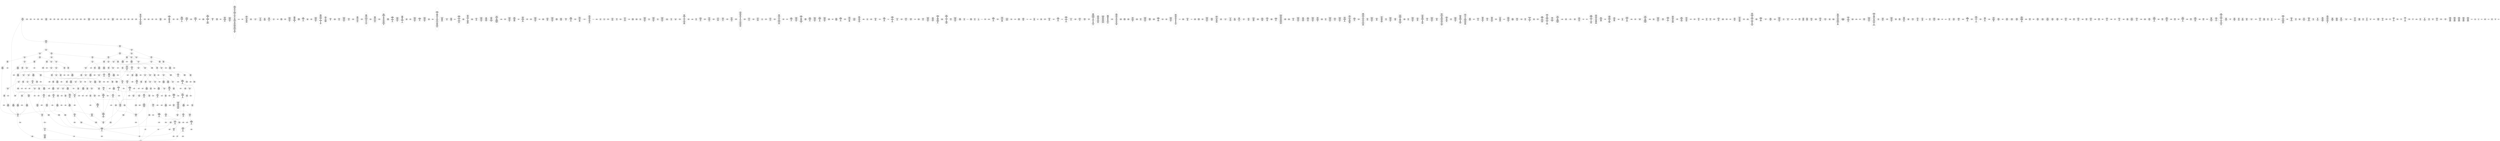 /* Generated by GvGen v.1.0 (https://www.github.com/stricaud/gvgen) */

digraph G {
compound=true;
   node1 [label="[anywhere]"];
   node2 [label="# 0x0
PUSHX Data
PUSHX Data
MSTORE
PUSHX LogicData
CALLDATASIZE
LT
PUSHX Data
JUMPI
"];
   node3 [label="# 0xd
PUSHX Data
CALLDATALOAD
PUSHX BitData
SHR
PUSHX LogicData
GT
PUSHX Data
JUMPI
"];
   node4 [label="# 0x1e
PUSHX LogicData
GT
PUSHX Data
JUMPI
"];
   node5 [label="# 0x29
PUSHX LogicData
GT
PUSHX Data
JUMPI
"];
   node6 [label="# 0x34
PUSHX LogicData
EQ
PUSHX Data
JUMPI
"];
   node7 [label="# 0x3f
PUSHX LogicData
EQ
PUSHX Data
JUMPI
"];
   node8 [label="# 0x4a
PUSHX LogicData
EQ
PUSHX Data
JUMPI
"];
   node9 [label="# 0x55
PUSHX LogicData
EQ
PUSHX Data
JUMPI
"];
   node10 [label="# 0x60
PUSHX LogicData
EQ
PUSHX Data
JUMPI
"];
   node11 [label="# 0x6b
PUSHX LogicData
EQ
PUSHX Data
JUMPI
"];
   node12 [label="# 0x76
PUSHX Data
REVERT
"];
   node13 [label="# 0x7a
JUMPDEST
PUSHX LogicData
EQ
PUSHX Data
JUMPI
"];
   node14 [label="# 0x86
PUSHX LogicData
EQ
PUSHX Data
JUMPI
"];
   node15 [label="# 0x91
PUSHX LogicData
EQ
PUSHX Data
JUMPI
"];
   node16 [label="# 0x9c
PUSHX LogicData
EQ
PUSHX Data
JUMPI
"];
   node17 [label="# 0xa7
PUSHX LogicData
EQ
PUSHX Data
JUMPI
"];
   node18 [label="# 0xb2
PUSHX LogicData
EQ
PUSHX Data
JUMPI
"];
   node19 [label="# 0xbd
PUSHX Data
REVERT
"];
   node20 [label="# 0xc1
JUMPDEST
PUSHX LogicData
GT
PUSHX Data
JUMPI
"];
   node21 [label="# 0xcd
PUSHX LogicData
EQ
PUSHX Data
JUMPI
"];
   node22 [label="# 0xd8
PUSHX LogicData
EQ
PUSHX Data
JUMPI
"];
   node23 [label="# 0xe3
PUSHX LogicData
EQ
PUSHX Data
JUMPI
"];
   node24 [label="# 0xee
PUSHX LogicData
EQ
PUSHX Data
JUMPI
"];
   node25 [label="# 0xf9
PUSHX LogicData
EQ
PUSHX Data
JUMPI
"];
   node26 [label="# 0x104
PUSHX LogicData
EQ
PUSHX Data
JUMPI
"];
   node27 [label="# 0x10f
PUSHX Data
REVERT
"];
   node28 [label="# 0x113
JUMPDEST
PUSHX LogicData
EQ
PUSHX Data
JUMPI
"];
   node29 [label="# 0x11f
PUSHX LogicData
EQ
PUSHX Data
JUMPI
"];
   node30 [label="# 0x12a
PUSHX LogicData
EQ
PUSHX Data
JUMPI
"];
   node31 [label="# 0x135
PUSHX LogicData
EQ
PUSHX Data
JUMPI
"];
   node32 [label="# 0x140
PUSHX LogicData
EQ
PUSHX Data
JUMPI
"];
   node33 [label="# 0x14b
PUSHX LogicData
EQ
PUSHX Data
JUMPI
"];
   node34 [label="# 0x156
PUSHX Data
REVERT
"];
   node35 [label="# 0x15a
JUMPDEST
PUSHX LogicData
GT
PUSHX Data
JUMPI
"];
   node36 [label="# 0x166
PUSHX LogicData
GT
PUSHX Data
JUMPI
"];
   node37 [label="# 0x171
PUSHX LogicData
EQ
PUSHX Data
JUMPI
"];
   node38 [label="# 0x17c
PUSHX LogicData
EQ
PUSHX Data
JUMPI
"];
   node39 [label="# 0x187
PUSHX LogicData
EQ
PUSHX Data
JUMPI
"];
   node40 [label="# 0x192
PUSHX LogicData
EQ
PUSHX Data
JUMPI
"];
   node41 [label="# 0x19d
PUSHX LogicData
EQ
PUSHX Data
JUMPI
"];
   node42 [label="# 0x1a8
PUSHX LogicData
EQ
PUSHX Data
JUMPI
"];
   node43 [label="# 0x1b3
PUSHX Data
REVERT
"];
   node44 [label="# 0x1b7
JUMPDEST
PUSHX LogicData
EQ
PUSHX Data
JUMPI
"];
   node45 [label="# 0x1c3
PUSHX LogicData
EQ
PUSHX Data
JUMPI
"];
   node46 [label="# 0x1ce
PUSHX LogicData
EQ
PUSHX Data
JUMPI
"];
   node47 [label="# 0x1d9
PUSHX LogicData
EQ
PUSHX Data
JUMPI
"];
   node48 [label="# 0x1e4
PUSHX LogicData
EQ
PUSHX Data
JUMPI
"];
   node49 [label="# 0x1ef
PUSHX LogicData
EQ
PUSHX Data
JUMPI
"];
   node50 [label="# 0x1fa
PUSHX Data
REVERT
"];
   node51 [label="# 0x1fe
JUMPDEST
PUSHX LogicData
GT
PUSHX Data
JUMPI
"];
   node52 [label="# 0x20a
PUSHX LogicData
EQ
PUSHX Data
JUMPI
"];
   node53 [label="# 0x215
PUSHX LogicData
EQ
PUSHX Data
JUMPI
"];
   node54 [label="# 0x220
PUSHX LogicData
EQ
PUSHX Data
JUMPI
"];
   node55 [label="# 0x22b
PUSHX LogicData
EQ
PUSHX Data
JUMPI
"];
   node56 [label="# 0x236
PUSHX LogicData
EQ
PUSHX Data
JUMPI
"];
   node57 [label="# 0x241
PUSHX LogicData
EQ
PUSHX Data
JUMPI
"];
   node58 [label="# 0x24c
PUSHX Data
REVERT
"];
   node59 [label="# 0x250
JUMPDEST
PUSHX LogicData
EQ
PUSHX Data
JUMPI
"];
   node60 [label="# 0x25c
PUSHX LogicData
EQ
PUSHX Data
JUMPI
"];
   node61 [label="# 0x267
PUSHX LogicData
EQ
PUSHX Data
JUMPI
"];
   node62 [label="# 0x272
PUSHX LogicData
EQ
PUSHX Data
JUMPI
"];
   node63 [label="# 0x27d
PUSHX LogicData
EQ
PUSHX Data
JUMPI
"];
   node64 [label="# 0x288
PUSHX LogicData
EQ
PUSHX Data
JUMPI
"];
   node65 [label="# 0x293
JUMPDEST
PUSHX Data
REVERT
"];
   node66 [label="# 0x298
JUMPDEST
CALLVALUE
ISZERO
PUSHX Data
JUMPI
"];
   node67 [label="# 0x2a0
PUSHX Data
REVERT
"];
   node68 [label="# 0x2a4
JUMPDEST
PUSHX Data
PUSHX Data
CALLDATASIZE
PUSHX Data
PUSHX Data
JUMP
"];
   node69 [label="# 0x2b3
JUMPDEST
PUSHX Data
JUMP
"];
   node70 [label="# 0x2b8
JUMPDEST
PUSHX MemData
MLOAD
ISZERO
ISZERO
MSTORE
PUSHX ArithData
ADD
"];
   node71 [label="# 0x2c4
JUMPDEST
PUSHX MemData
MLOAD
SUB
RETURN
"];
   node72 [label="# 0x2cd
JUMPDEST
CALLVALUE
ISZERO
PUSHX Data
JUMPI
"];
   node73 [label="# 0x2d5
PUSHX Data
REVERT
"];
   node74 [label="# 0x2d9
JUMPDEST
PUSHX Data
PUSHX Data
CALLDATASIZE
PUSHX Data
PUSHX Data
JUMP
"];
   node75 [label="# 0x2e8
JUMPDEST
PUSHX Data
JUMP
"];
   node76 [label="# 0x2ed
JUMPDEST
STOP
"];
   node77 [label="# 0x2ef
JUMPDEST
PUSHX Data
PUSHX Data
CALLDATASIZE
PUSHX Data
PUSHX Data
JUMP
"];
   node78 [label="# 0x2fd
JUMPDEST
PUSHX Data
JUMP
"];
   node79 [label="# 0x302
JUMPDEST
CALLVALUE
ISZERO
PUSHX Data
JUMPI
"];
   node80 [label="# 0x30a
PUSHX Data
REVERT
"];
   node81 [label="# 0x30e
JUMPDEST
PUSHX Data
PUSHX Data
CALLDATASIZE
PUSHX Data
PUSHX Data
JUMP
"];
   node82 [label="# 0x31d
JUMPDEST
PUSHX Data
JUMP
"];
   node83 [label="# 0x322
JUMPDEST
PUSHX MemData
MLOAD
MSTORE
PUSHX ArithData
ADD
PUSHX Data
JUMP
"];
   node84 [label="# 0x330
JUMPDEST
CALLVALUE
ISZERO
PUSHX Data
JUMPI
"];
   node85 [label="# 0x338
PUSHX Data
REVERT
"];
   node86 [label="# 0x33c
JUMPDEST
PUSHX Data
PUSHX Data
JUMP
"];
   node87 [label="# 0x345
JUMPDEST
PUSHX MemData
MLOAD
PUSHX Data
PUSHX Data
JUMP
"];
   node88 [label="# 0x352
JUMPDEST
CALLVALUE
ISZERO
PUSHX Data
JUMPI
"];
   node89 [label="# 0x35a
PUSHX Data
REVERT
"];
   node90 [label="# 0x35e
JUMPDEST
PUSHX Data
PUSHX Data
CALLDATASIZE
PUSHX Data
PUSHX Data
JUMP
"];
   node91 [label="# 0x36d
JUMPDEST
PUSHX Data
JUMP
"];
   node92 [label="# 0x372
JUMPDEST
PUSHX MemData
MLOAD
PUSHX ArithData
PUSHX BitData
PUSHX BitData
SHL
SUB
AND
MSTORE
PUSHX ArithData
ADD
PUSHX Data
JUMP
"];
   node93 [label="# 0x38a
JUMPDEST
PUSHX Data
PUSHX Data
CALLDATASIZE
PUSHX Data
PUSHX Data
JUMP
"];
   node94 [label="# 0x398
JUMPDEST
PUSHX Data
JUMP
"];
   node95 [label="# 0x39d
JUMPDEST
CALLVALUE
ISZERO
PUSHX Data
JUMPI
"];
   node96 [label="# 0x3a5
PUSHX Data
REVERT
"];
   node97 [label="# 0x3a9
JUMPDEST
PUSHX Data
PUSHX Data
JUMP
"];
   node98 [label="# 0x3b2
JUMPDEST
CALLVALUE
ISZERO
PUSHX Data
JUMPI
"];
   node99 [label="# 0x3ba
PUSHX Data
REVERT
"];
   node100 [label="# 0x3be
JUMPDEST
PUSHX StorData
SLOAD
PUSHX StorData
SLOAD
SUB
PUSHX Data
JUMP
"];
   node101 [label="# 0x3cb
JUMPDEST
CALLVALUE
ISZERO
PUSHX Data
JUMPI
"];
   node102 [label="# 0x3d3
PUSHX Data
REVERT
"];
   node103 [label="# 0x3d7
JUMPDEST
PUSHX Data
PUSHX Data
CALLDATASIZE
PUSHX Data
PUSHX Data
JUMP
"];
   node104 [label="# 0x3e6
JUMPDEST
PUSHX Data
JUMP
"];
   node105 [label="# 0x3eb
JUMPDEST
PUSHX Data
PUSHX Data
CALLDATASIZE
PUSHX Data
PUSHX Data
JUMP
"];
   node106 [label="# 0x3f9
JUMPDEST
PUSHX Data
JUMP
"];
   node107 [label="# 0x3fe
JUMPDEST
CALLVALUE
ISZERO
PUSHX Data
JUMPI
"];
   node108 [label="# 0x406
PUSHX Data
REVERT
"];
   node109 [label="# 0x40a
JUMPDEST
PUSHX Data
PUSHX Data
CALLDATASIZE
PUSHX Data
PUSHX Data
JUMP
"];
   node110 [label="# 0x419
JUMPDEST
PUSHX Data
JUMP
"];
   node111 [label="# 0x41e
JUMPDEST
CALLVALUE
ISZERO
PUSHX Data
JUMPI
"];
   node112 [label="# 0x426
PUSHX Data
REVERT
"];
   node113 [label="# 0x42a
JUMPDEST
PUSHX StorData
SLOAD
PUSHX Data
DIV
PUSHX ArithData
PUSHX BitData
PUSHX BitData
SHL
SUB
AND
PUSHX Data
JUMP
"];
   node114 [label="# 0x441
JUMPDEST
CALLVALUE
ISZERO
PUSHX Data
JUMPI
"];
   node115 [label="# 0x449
PUSHX Data
REVERT
"];
   node116 [label="# 0x44d
JUMPDEST
PUSHX Data
PUSHX Data
CALLDATASIZE
PUSHX Data
PUSHX Data
JUMP
"];
   node117 [label="# 0x45c
JUMPDEST
PUSHX Data
JUMP
"];
   node118 [label="# 0x461
JUMPDEST
CALLVALUE
ISZERO
PUSHX Data
JUMPI
"];
   node119 [label="# 0x469
PUSHX Data
REVERT
"];
   node120 [label="# 0x46d
JUMPDEST
PUSHX Data
PUSHX Data
JUMP
"];
   node121 [label="# 0x476
JUMPDEST
PUSHX Data
PUSHX Data
CALLDATASIZE
PUSHX Data
PUSHX Data
JUMP
"];
   node122 [label="# 0x484
JUMPDEST
PUSHX Data
JUMP
"];
   node123 [label="# 0x489
JUMPDEST
CALLVALUE
ISZERO
PUSHX Data
JUMPI
"];
   node124 [label="# 0x491
PUSHX Data
REVERT
"];
   node125 [label="# 0x495
JUMPDEST
PUSHX StorData
SLOAD
PUSHX Data
JUMP
"];
   node126 [label="# 0x49e
JUMPDEST
CALLVALUE
ISZERO
PUSHX Data
JUMPI
"];
   node127 [label="# 0x4a6
PUSHX Data
REVERT
"];
   node128 [label="# 0x4aa
JUMPDEST
PUSHX Data
PUSHX Data
CALLDATASIZE
PUSHX Data
PUSHX Data
JUMP
"];
   node129 [label="# 0x4b9
JUMPDEST
PUSHX Data
JUMP
"];
   node130 [label="# 0x4be
JUMPDEST
CALLVALUE
ISZERO
PUSHX Data
JUMPI
"];
   node131 [label="# 0x4c6
PUSHX Data
REVERT
"];
   node132 [label="# 0x4ca
JUMPDEST
PUSHX Data
PUSHX Data
CALLDATASIZE
PUSHX Data
PUSHX Data
JUMP
"];
   node133 [label="# 0x4d9
JUMPDEST
PUSHX Data
JUMP
"];
   node134 [label="# 0x4de
JUMPDEST
CALLVALUE
ISZERO
PUSHX Data
JUMPI
"];
   node135 [label="# 0x4e6
PUSHX Data
REVERT
"];
   node136 [label="# 0x4ea
JUMPDEST
PUSHX Data
PUSHX Data
CALLDATASIZE
PUSHX Data
PUSHX Data
JUMP
"];
   node137 [label="# 0x4f9
JUMPDEST
PUSHX Data
JUMP
"];
   node138 [label="# 0x4fe
JUMPDEST
PUSHX MemData
MLOAD
PUSHX Data
PUSHX Data
JUMP
"];
   node139 [label="# 0x50b
JUMPDEST
CALLVALUE
ISZERO
PUSHX Data
JUMPI
"];
   node140 [label="# 0x513
PUSHX Data
REVERT
"];
   node141 [label="# 0x517
JUMPDEST
PUSHX Data
PUSHX Data
CALLDATASIZE
PUSHX Data
PUSHX Data
JUMP
"];
   node142 [label="# 0x526
JUMPDEST
PUSHX Data
JUMP
"];
   node143 [label="# 0x52b
JUMPDEST
CALLVALUE
ISZERO
PUSHX Data
JUMPI
"];
   node144 [label="# 0x533
PUSHX Data
REVERT
"];
   node145 [label="# 0x537
JUMPDEST
PUSHX Data
PUSHX Data
CALLDATASIZE
PUSHX Data
PUSHX Data
JUMP
"];
   node146 [label="# 0x546
JUMPDEST
PUSHX Data
JUMP
"];
   node147 [label="# 0x54b
JUMPDEST
CALLVALUE
ISZERO
PUSHX Data
JUMPI
"];
   node148 [label="# 0x553
PUSHX Data
REVERT
"];
   node149 [label="# 0x557
JUMPDEST
PUSHX Data
PUSHX Data
CALLDATASIZE
PUSHX Data
PUSHX Data
JUMP
"];
   node150 [label="# 0x566
JUMPDEST
PUSHX Data
JUMP
"];
   node151 [label="# 0x56b
JUMPDEST
CALLVALUE
ISZERO
PUSHX Data
JUMPI
"];
   node152 [label="# 0x573
PUSHX Data
REVERT
"];
   node153 [label="# 0x577
JUMPDEST
PUSHX StorData
SLOAD
PUSHX Data
JUMP
"];
   node154 [label="# 0x580
JUMPDEST
CALLVALUE
ISZERO
PUSHX Data
JUMPI
"];
   node155 [label="# 0x588
PUSHX Data
REVERT
"];
   node156 [label="# 0x58c
JUMPDEST
PUSHX Data
PUSHX Data
JUMP
"];
   node157 [label="# 0x595
JUMPDEST
PUSHX Data
PUSHX Data
CALLDATASIZE
PUSHX Data
PUSHX Data
JUMP
"];
   node158 [label="# 0x5a3
JUMPDEST
PUSHX Data
JUMP
"];
   node159 [label="# 0x5a8
JUMPDEST
CALLVALUE
ISZERO
PUSHX Data
JUMPI
"];
   node160 [label="# 0x5b0
PUSHX Data
REVERT
"];
   node161 [label="# 0x5b4
JUMPDEST
PUSHX Data
PUSHX Data
CALLDATASIZE
PUSHX Data
PUSHX Data
JUMP
"];
   node162 [label="# 0x5c3
JUMPDEST
PUSHX Data
JUMP
"];
   node163 [label="# 0x5c8
JUMPDEST
PUSHX MemData
MLOAD
PUSHX Data
PUSHX Data
JUMP
"];
   node164 [label="# 0x5d5
JUMPDEST
CALLVALUE
ISZERO
PUSHX Data
JUMPI
"];
   node165 [label="# 0x5dd
PUSHX Data
REVERT
"];
   node166 [label="# 0x5e1
JUMPDEST
PUSHX Data
PUSHX Data
CALLDATASIZE
PUSHX Data
PUSHX Data
JUMP
"];
   node167 [label="# 0x5f0
JUMPDEST
PUSHX Data
JUMP
"];
   node168 [label="# 0x5f5
JUMPDEST
CALLVALUE
ISZERO
PUSHX Data
JUMPI
"];
   node169 [label="# 0x5fd
PUSHX Data
REVERT
"];
   node170 [label="# 0x601
JUMPDEST
PUSHX StorData
SLOAD
PUSHX ArithData
PUSHX BitData
PUSHX BitData
SHL
SUB
AND
PUSHX Data
JUMP
"];
   node171 [label="# 0x613
JUMPDEST
CALLVALUE
ISZERO
PUSHX Data
JUMPI
"];
   node172 [label="# 0x61b
PUSHX Data
REVERT
"];
   node173 [label="# 0x61f
JUMPDEST
PUSHX StorData
SLOAD
PUSHX ArithData
PUSHX BitData
PUSHX BitData
SHL
SUB
AND
PUSHX Data
JUMP
"];
   node174 [label="# 0x631
JUMPDEST
CALLVALUE
ISZERO
PUSHX Data
JUMPI
"];
   node175 [label="# 0x639
PUSHX Data
REVERT
"];
   node176 [label="# 0x63d
JUMPDEST
PUSHX Data
PUSHX Data
JUMP
"];
   node177 [label="# 0x646
JUMPDEST
CALLVALUE
ISZERO
PUSHX Data
JUMPI
"];
   node178 [label="# 0x64e
PUSHX Data
REVERT
"];
   node179 [label="# 0x652
JUMPDEST
PUSHX Data
PUSHX Data
CALLDATASIZE
PUSHX Data
PUSHX Data
JUMP
"];
   node180 [label="# 0x661
JUMPDEST
PUSHX Data
JUMP
"];
   node181 [label="# 0x666
JUMPDEST
CALLVALUE
ISZERO
PUSHX Data
JUMPI
"];
   node182 [label="# 0x66e
PUSHX Data
REVERT
"];
   node183 [label="# 0x672
JUMPDEST
PUSHX Data
PUSHX Data
CALLDATASIZE
PUSHX Data
PUSHX Data
JUMP
"];
   node184 [label="# 0x681
JUMPDEST
PUSHX Data
JUMP
"];
   node185 [label="# 0x686
JUMPDEST
CALLVALUE
ISZERO
PUSHX Data
JUMPI
"];
   node186 [label="# 0x68e
PUSHX Data
REVERT
"];
   node187 [label="# 0x692
JUMPDEST
PUSHX Data
PUSHX Data
CALLDATASIZE
PUSHX Data
PUSHX Data
JUMP
"];
   node188 [label="# 0x6a1
JUMPDEST
PUSHX Data
JUMP
"];
   node189 [label="# 0x6a6
JUMPDEST
CALLVALUE
ISZERO
PUSHX Data
JUMPI
"];
   node190 [label="# 0x6ae
PUSHX Data
REVERT
"];
   node191 [label="# 0x6b2
JUMPDEST
PUSHX StorData
SLOAD
PUSHX Data
JUMP
"];
   node192 [label="# 0x6bb
JUMPDEST
CALLVALUE
ISZERO
PUSHX Data
JUMPI
"];
   node193 [label="# 0x6c3
PUSHX Data
REVERT
"];
   node194 [label="# 0x6c7
JUMPDEST
PUSHX Data
PUSHX Data
CALLDATASIZE
PUSHX Data
PUSHX Data
JUMP
"];
   node195 [label="# 0x6d6
JUMPDEST
PUSHX Data
JUMP
"];
   node196 [label="# 0x6db
JUMPDEST
CALLVALUE
ISZERO
PUSHX Data
JUMPI
"];
   node197 [label="# 0x6e3
PUSHX Data
REVERT
"];
   node198 [label="# 0x6e7
JUMPDEST
PUSHX Data
PUSHX Data
CALLDATASIZE
PUSHX Data
PUSHX Data
JUMP
"];
   node199 [label="# 0x6f6
JUMPDEST
PUSHX Data
JUMP
"];
   node200 [label="# 0x6fb
JUMPDEST
PUSHX Data
MLOAD
MLOAD
MSTORE
PUSHX ArithData
ADD
MLOAD
PUSHX BitData
AND
ADD
MSTORE
ADD
MLOAD
ADD
MSTORE
PUSHX ArithData
ADD
MLOAD
ADD
MSTORE
AND
PUSHX ArithData
ADD
MSTORE
PUSHX ArithData
ADD
MSTORE
PUSHX ArithData
ADD
PUSHX Data
JUMP
"];
   node201 [label="# 0x745
JUMPDEST
CALLVALUE
ISZERO
PUSHX Data
JUMPI
"];
   node202 [label="# 0x74d
PUSHX Data
REVERT
"];
   node203 [label="# 0x751
JUMPDEST
PUSHX Data
PUSHX Data
CALLDATASIZE
PUSHX Data
PUSHX Data
JUMP
"];
   node204 [label="# 0x760
JUMPDEST
PUSHX Data
JUMP
"];
   node205 [label="# 0x765
JUMPDEST
CALLVALUE
ISZERO
PUSHX Data
JUMPI
"];
   node206 [label="# 0x76d
PUSHX Data
REVERT
"];
   node207 [label="# 0x771
JUMPDEST
PUSHX Data
PUSHX Data
CALLDATASIZE
PUSHX Data
PUSHX Data
JUMP
"];
   node208 [label="# 0x780
JUMPDEST
PUSHX Data
JUMP
"];
   node209 [label="# 0x785
JUMPDEST
CALLVALUE
ISZERO
PUSHX Data
JUMPI
"];
   node210 [label="# 0x78d
PUSHX Data
REVERT
"];
   node211 [label="# 0x791
JUMPDEST
PUSHX Data
PUSHX Data
JUMP
"];
   node212 [label="# 0x79a
JUMPDEST
PUSHX Data
PUSHX Data
CALLDATASIZE
PUSHX Data
PUSHX Data
JUMP
"];
   node213 [label="# 0x7a8
JUMPDEST
PUSHX Data
JUMP
"];
   node214 [label="# 0x7ad
JUMPDEST
CALLVALUE
ISZERO
PUSHX Data
JUMPI
"];
   node215 [label="# 0x7b5
PUSHX Data
REVERT
"];
   node216 [label="# 0x7b9
JUMPDEST
PUSHX Data
PUSHX Data
CALLDATASIZE
PUSHX Data
PUSHX Data
JUMP
"];
   node217 [label="# 0x7c8
JUMPDEST
PUSHX Data
JUMP
"];
   node218 [label="# 0x7cd
JUMPDEST
PUSHX MemData
MLOAD
PUSHX Data
PUSHX Data
JUMP
"];
   node219 [label="# 0x7da
JUMPDEST
CALLVALUE
ISZERO
PUSHX Data
JUMPI
"];
   node220 [label="# 0x7e2
PUSHX Data
REVERT
"];
   node221 [label="# 0x7e6
JUMPDEST
PUSHX Data
PUSHX Data
CALLDATASIZE
PUSHX Data
PUSHX Data
JUMP
"];
   node222 [label="# 0x7f5
JUMPDEST
PUSHX Data
JUMP
"];
   node223 [label="# 0x7fa
JUMPDEST
CALLVALUE
ISZERO
PUSHX Data
JUMPI
"];
   node224 [label="# 0x802
PUSHX Data
REVERT
"];
   node225 [label="# 0x806
JUMPDEST
PUSHX Data
PUSHX Data
CALLDATASIZE
PUSHX Data
PUSHX Data
JUMP
"];
   node226 [label="# 0x815
JUMPDEST
PUSHX ArithData
PUSHX BitData
PUSHX BitData
SHL
SUB
AND
PUSHX Data
MSTORE
PUSHX Data
PUSHX Data
MSTORE
PUSHX Data
SHA3
AND
MSTORE
MSTORE
SHA3
SLOAD
PUSHX BitData
AND
JUMP
"];
   node227 [label="# 0x843
JUMPDEST
CALLVALUE
ISZERO
PUSHX Data
JUMPI
"];
   node228 [label="# 0x84b
PUSHX Data
REVERT
"];
   node229 [label="# 0x84f
JUMPDEST
PUSHX StorData
SLOAD
PUSHX Data
JUMP
"];
   node230 [label="# 0x858
JUMPDEST
CALLVALUE
ISZERO
PUSHX Data
JUMPI
"];
   node231 [label="# 0x860
PUSHX Data
REVERT
"];
   node232 [label="# 0x864
JUMPDEST
PUSHX Data
PUSHX Data
CALLDATASIZE
PUSHX Data
PUSHX Data
JUMP
"];
   node233 [label="# 0x873
JUMPDEST
PUSHX Data
JUMP
"];
   node234 [label="# 0x878
JUMPDEST
CALLVALUE
ISZERO
PUSHX Data
JUMPI
"];
   node235 [label="# 0x880
PUSHX Data
REVERT
"];
   node236 [label="# 0x884
JUMPDEST
PUSHX StorData
SLOAD
PUSHX BitData
PUSHX BitData
SHL
DIV
PUSHX BitData
AND
PUSHX Data
JUMP
"];
   node237 [label="# 0x897
JUMPDEST
CALLVALUE
ISZERO
PUSHX Data
JUMPI
"];
   node238 [label="# 0x89f
PUSHX Data
REVERT
"];
   node239 [label="# 0x8a3
JUMPDEST
PUSHX Data
PUSHX Data
CALLDATASIZE
PUSHX Data
PUSHX Data
JUMP
"];
   node240 [label="# 0x8b2
JUMPDEST
PUSHX Data
JUMP
"];
   node241 [label="# 0x8b7
JUMPDEST
PUSHX Data
PUSHX BitData
PUSHX BitData
SHL
PUSHX ArithData
PUSHX BitData
PUSHX BitData
SHL
SUB
NOT
AND
EQ
PUSHX Data
JUMPI
"];
   node242 [label="# 0x8d3
PUSHX BitData
PUSHX BitData
SHL
PUSHX ArithData
PUSHX BitData
PUSHX BitData
SHL
SUB
NOT
AND
EQ
"];
   node243 [label="# 0x8e8
JUMPDEST
PUSHX Data
JUMPI
"];
   node244 [label="# 0x8ee
PUSHX BitData
PUSHX BitData
SHL
PUSHX ArithData
PUSHX BitData
PUSHX BitData
SHL
SUB
NOT
AND
EQ
"];
   node245 [label="# 0x903
JUMPDEST
JUMP
"];
   node246 [label="# 0x909
JUMPDEST
PUSHX Data
PUSHX Data
JUMP
"];
   node247 [label="# 0x911
JUMPDEST
PUSHX StorData
SLOAD
PUSHX ArithData
PUSHX BitData
PUSHX BitData
SHL
SUB
NOT
AND
PUSHX ArithData
PUSHX ArithData
PUSHX BitData
PUSHX BitData
SHL
SUB
AND
MUL
OR
SSTORE
PUSHX MemData
MLOAD
MSTORE
PUSHX Data
PUSHX ArithData
ADD
"];
   node248 [label="# 0x963
JUMPDEST
PUSHX MemData
MLOAD
SUB
LOGX
JUMP
"];
   node249 [label="# 0x96e
JUMPDEST
PUSHX Data
CALLER
PUSHX Data
JUMP
"];
   node250 [label="# 0x97d
JUMPDEST
JUMP
"];
   node251 [label="# 0x985
JUMPDEST
PUSHX StorData
SLOAD
PUSHX Data
PUSHX Data
DIV
PUSHX ArithData
PUSHX BitData
PUSHX BitData
SHL
SUB
AND
PUSHX Data
JUMPI
"];
   node252 [label="# 0x99e
PUSHX MemData
MLOAD
PUSHX BitData
PUSHX BitData
SHL
MSTORE
PUSHX ArithData
ADD
PUSHX MemData
MLOAD
SUB
REVERT
"];
   node253 [label="# 0x9b6
JUMPDEST
PUSHX StorData
SLOAD
PUSHX MemData
MLOAD
PUSHX BitData
NOT
ADDRESS
PUSHX Data
SHL
AND
PUSHX ArithData
ADD
MSTORE
SHL
AND
PUSHX ArithData
ADD
MSTORE
PUSHX ArithData
PUSHX BitData
PUSHX BitData
SHL
SUB
NOT
PUSHX BitData
SHL
AND
PUSHX ArithData
ADD
MSTORE
PUSHX Data
DIV
SHL
AND
PUSHX ArithData
ADD
MSTORE
ADD
MSTORE
PUSHX Data
PUSHX ArithData
ADD
PUSHX MemData
MLOAD
PUSHX ArithData
SUB
SUB
MSTORE
PUSHX Data
MSTORE
MLOAD
PUSHX ArithData
ADD
SHA3
PUSHX MemData
MLOAD
PUSHX Data
PUSHX ArithData
ADD
MSTORE
PUSHX ArithData
ADD
MSTORE
PUSHX Data
PUSHX ArithData
ADD
PUSHX MemData
MLOAD
PUSHX ArithData
SUB
SUB
MSTORE
PUSHX Data
MSTORE
MLOAD
PUSHX ArithData
ADD
SHA3
JUMP
"];
   node254 [label="# 0xa79
JUMPDEST
"];
   node255 [label="# 0xa7c
JUMPDEST
JUMP
"];
   node256 [label="# 0xa83
JUMPDEST
PUSHX Data
PUSHX StorData
SLOAD
PUSHX Data
PUSHX Data
JUMP
"];
   node257 [label="# 0xa92
JUMPDEST
PUSHX ArithData
ADD
PUSHX ArithData
DIV
MUL
PUSHX ArithData
ADD
PUSHX MemData
MLOAD
ADD
PUSHX Data
MSTORE
MSTORE
PUSHX ArithData
ADD
SLOAD
PUSHX Data
PUSHX Data
JUMP
"];
   node258 [label="# 0xabe
JUMPDEST
ISZERO
PUSHX Data
JUMPI
"];
   node259 [label="# 0xac5
PUSHX LogicData
LT
PUSHX Data
JUMPI
"];
   node260 [label="# 0xacd
PUSHX ArithData
SLOAD
DIV
MUL
MSTORE
PUSHX ArithData
ADD
PUSHX Data
JUMP
"];
   node261 [label="# 0xae0
JUMPDEST
ADD
PUSHX Data
MSTORE
PUSHX Data
PUSHX Data
SHA3
"];
   node262 [label="# 0xaee
JUMPDEST
SLOAD
MSTORE
PUSHX ArithData
ADD
PUSHX ArithData
ADD
GT
PUSHX Data
JUMPI
"];
   node263 [label="# 0xb02
SUB
PUSHX BitData
AND
ADD
"];
   node264 [label="# 0xb0b
JUMPDEST
JUMP
"];
   node265 [label="# 0xb15
JUMPDEST
PUSHX Data
PUSHX Data
PUSHX Data
JUMP
"];
   node266 [label="# 0xb20
JUMPDEST
PUSHX Data
JUMPI
"];
   node267 [label="# 0xb25
PUSHX MemData
MLOAD
PUSHX BitData
PUSHX BitData
SHL
MSTORE
PUSHX ArithData
ADD
PUSHX MemData
MLOAD
SUB
REVERT
"];
   node268 [label="# 0xb3d
JUMPDEST
PUSHX Data
MSTORE
PUSHX Data
PUSHX Data
MSTORE
PUSHX Data
SHA3
SLOAD
PUSHX ArithData
PUSHX BitData
PUSHX BitData
SHL
SUB
AND
JUMP
"];
   node269 [label="# 0xb59
JUMPDEST
PUSHX Data
PUSHX Data
PUSHX Data
JUMP
"];
   node270 [label="# 0xb64
JUMPDEST
CALLER
PUSHX ArithData
PUSHX BitData
PUSHX BitData
SHL
SUB
AND
EQ
PUSHX Data
JUMPI
"];
   node271 [label="# 0xb77
PUSHX Data
CALLER
PUSHX Data
JUMP
"];
   node272 [label="# 0xb80
JUMPDEST
PUSHX Data
JUMPI
"];
   node273 [label="# 0xb85
PUSHX MemData
MLOAD
PUSHX BitData
PUSHX BitData
SHL
MSTORE
PUSHX ArithData
ADD
PUSHX MemData
MLOAD
SUB
REVERT
"];
   node274 [label="# 0xb9d
JUMPDEST
PUSHX Data
MSTORE
PUSHX Data
PUSHX Data
MSTORE
PUSHX MemData
SHA3
SLOAD
PUSHX ArithData
PUSHX BitData
PUSHX BitData
SHL
SUB
NOT
AND
PUSHX ArithData
PUSHX BitData
PUSHX BitData
SHL
SUB
AND
OR
SSTORE
MLOAD
AND
PUSHX Data
LOGX
JUMP
"];
   node275 [label="# 0xbf9
JUMPDEST
PUSHX Data
PUSHX Data
JUMP
"];
   node276 [label="# 0xc01
JUMPDEST
PUSHX StorData
SLOAD
PUSHX BitData
NOT
AND
PUSHX BitData
OR
SSTORE
PUSHX MemData
MLOAD
PUSHX Data
PUSHX Data
PUSHX Data
PUSHX Data
JUMP
"];
   node277 [label="# 0xc3f
JUMPDEST
PUSHX MemData
MLOAD
SUB
LOGX
JUMP
"];
   node278 [label="# 0xc49
JUMPDEST
PUSHX Data
PUSHX Data
JUMP
"];
   node279 [label="# 0xc51
JUMPDEST
PUSHX StorData
SLOAD
LT
PUSHX Data
JUMPI
"];
   node280 [label="# 0xc5b
PUSHX MemData
MLOAD
PUSHX BitData
PUSHX BitData
SHL
MSTORE
PUSHX ArithData
ADD
PUSHX MemData
MLOAD
SUB
REVERT
"];
   node281 [label="# 0xc73
JUMPDEST
PUSHX StorData
SLOAD
LT
PUSHX Data
JUMPI
"];
   node282 [label="# 0xc80
PUSHX Data
PUSHX Data
JUMP
"];
   node283 [label="# 0xc87
JUMPDEST
PUSHX Data
MSTORE
PUSHX Data
PUSHX Data
SHA3
PUSHX ArithData
MUL
ADD
PUSHX ArithData
ADD
SSTORE
PUSHX StorData
SLOAD
LT
PUSHX Data
JUMPI
"];
   node284 [label="# 0xca9
PUSHX Data
PUSHX Data
JUMP
"];
   node285 [label="# 0xcb0
JUMPDEST
PUSHX Data
MSTORE
PUSHX Data
PUSHX Data
SHA3
PUSHX ArithData
MUL
ADD
PUSHX ArithData
ADD
PUSHX ArithData
PUSHX ArithData
EXP
SLOAD
PUSHX ArithData
MUL
NOT
AND
PUSHX BitData
AND
MUL
OR
SSTORE
PUSHX StorData
SLOAD
LT
PUSHX Data
JUMPI
"];
   node286 [label="# 0xcec
PUSHX Data
PUSHX Data
JUMP
"];
   node287 [label="# 0xcf3
JUMPDEST
PUSHX Data
MSTORE
PUSHX Data
PUSHX Data
SHA3
PUSHX ArithData
MUL
ADD
PUSHX ArithData
ADD
SSTORE
PUSHX StorData
SLOAD
LT
PUSHX Data
JUMPI
"];
   node288 [label="# 0xd15
PUSHX Data
PUSHX Data
JUMP
"];
   node289 [label="# 0xd1c
JUMPDEST
PUSHX Data
MSTORE
PUSHX ArithData
SHA3
PUSHX ArithData
PUSHX ArithData
MUL
ADD
ADD
SSTORE
PUSHX Data
MLOAD
MSTORE
ADD
MSTORE
PUSHX BitData
AND
ADD
MSTORE
PUSHX ArithData
ADD
MSTORE
PUSHX ArithData
ADD
MSTORE
PUSHX Data
PUSHX ArithData
ADD
PUSHX MemData
MLOAD
SUB
LOGX
JUMP
"];
   node290 [label="# 0xd8e
JUMPDEST
PUSHX Data
PUSHX Data
PUSHX Data
JUMP
"];
   node291 [label="# 0xd99
JUMPDEST
PUSHX ArithData
PUSHX BitData
PUSHX BitData
SHL
SUB
AND
PUSHX ArithData
PUSHX BitData
PUSHX BitData
SHL
SUB
AND
EQ
PUSHX Data
JUMPI
"];
   node292 [label="# 0xdb5
PUSHX MemData
MLOAD
PUSHX BitData
PUSHX BitData
SHL
MSTORE
PUSHX ArithData
ADD
PUSHX MemData
MLOAD
SUB
REVERT
"];
   node293 [label="# 0xdcc
JUMPDEST
PUSHX Data
MSTORE
PUSHX Data
PUSHX Data
MSTORE
PUSHX Data
SHA3
SLOAD
CALLER
EQ
PUSHX ArithData
PUSHX BitData
PUSHX BitData
SHL
SUB
AND
EQ
OR
PUSHX Data
JUMPI
"];
   node294 [label="# 0xdf3
PUSHX Data
CALLER
PUSHX Data
JUMP
"];
   node295 [label="# 0xdfc
JUMPDEST
PUSHX Data
JUMPI
"];
   node296 [label="# 0xe01
PUSHX MemData
MLOAD
PUSHX BitData
PUSHX BitData
SHL
MSTORE
PUSHX ArithData
ADD
PUSHX MemData
MLOAD
SUB
REVERT
"];
   node297 [label="# 0xe19
JUMPDEST
PUSHX ArithData
PUSHX BitData
PUSHX BitData
SHL
SUB
AND
PUSHX Data
JUMPI
"];
   node298 [label="# 0xe28
PUSHX MemData
MLOAD
PUSHX BitData
PUSHX BitData
SHL
MSTORE
PUSHX ArithData
ADD
PUSHX MemData
MLOAD
SUB
REVERT
"];
   node299 [label="# 0xe40
JUMPDEST
ISZERO
PUSHX Data
JUMPI
"];
   node300 [label="# 0xe47
PUSHX Data
SSTORE
"];
   node301 [label="# 0xe4b
JUMPDEST
PUSHX ArithData
PUSHX BitData
PUSHX BitData
SHL
SUB
AND
PUSHX Data
MSTORE
PUSHX Data
PUSHX Data
MSTORE
PUSHX Data
SHA3
SLOAD
PUSHX BitData
NOT
ADD
SSTORE
AND
MSTORE
SHA3
SLOAD
PUSHX ArithData
ADD
SSTORE
TIMESTAMP
PUSHX BitData
SHL
OR
PUSHX BitData
PUSHX BitData
SHL
OR
PUSHX Data
MSTORE
PUSHX Data
PUSHX Data
MSTORE
PUSHX Data
SHA3
SSTORE
PUSHX BitData
PUSHX BitData
SHL
AND
PUSHX Data
JUMPI
"];
   node302 [label="# 0xea3
PUSHX ArithData
ADD
PUSHX Data
MSTORE
PUSHX Data
PUSHX Data
MSTORE
PUSHX Data
SHA3
SLOAD
PUSHX Data
JUMPI
"];
   node303 [label="# 0xeba
PUSHX StorData
SLOAD
EQ
PUSHX Data
JUMPI
"];
   node304 [label="# 0xec3
PUSHX Data
MSTORE
PUSHX Data
PUSHX Data
MSTORE
PUSHX Data
SHA3
SSTORE
"];
   node305 [label="# 0xed4
JUMPDEST
"];
   node306 [label="# 0xed6
JUMPDEST
PUSHX ArithData
PUSHX BitData
PUSHX BitData
SHL
SUB
AND
PUSHX ArithData
PUSHX BitData
PUSHX BitData
SHL
SUB
AND
PUSHX Data
PUSHX MemData
MLOAD
PUSHX MemData
MLOAD
SUB
LOGX
PUSHX Data
JUMP
"];
   node307 [label="# 0xf1c
JUMPDEST
PUSHX Data
PUSHX Data
JUMP
"];
   node308 [label="# 0xf24
JUMPDEST
PUSHX StorData
SLOAD
ISZERO
ISZERO
PUSHX BitData
PUSHX BitData
SHL
MUL
PUSHX BitData
PUSHX BitData
SHL
NOT
AND
OR
SSTORE
PUSHX MemData
MLOAD
PUSHX Data
PUSHX Data
ISZERO
ISZERO
MSTORE
PUSHX ArithData
ADD
JUMP
"];
   node309 [label="# 0xf71
JUMPDEST
PUSHX Data
PUSHX Data
JUMP
"];
   node310 [label="# 0xf79
JUMPDEST
PUSHX StorData
SLOAD
GT
ISZERO
PUSHX Data
JUMPI
"];
   node311 [label="# 0xf84
PUSHX MemData
MLOAD
PUSHX BitData
PUSHX BitData
SHL
MSTORE
PUSHX ArithData
ADD
PUSHX MemData
MLOAD
SUB
REVERT
"];
   node312 [label="# 0xf9c
JUMPDEST
PUSHX Data
SSTORE
PUSHX MemData
MLOAD
MSTORE
PUSHX Data
PUSHX ArithData
ADD
PUSHX Data
JUMP
"];
   node313 [label="# 0xfd1
JUMPDEST
PUSHX Data
PUSHX Data
JUMP
"];
   node314 [label="# 0xfd9
JUMPDEST
PUSHX MemData
MLOAD
PUSHX Data
CALLER
SELFBALANCE
GAS
CALL
RETURNDATASIZE
PUSHX LogicData
EQ
PUSHX Data
JUMPI
"];
   node315 [label="# 0xffa
PUSHX MemData
MLOAD
PUSHX BitData
NOT
PUSHX ArithData
RETURNDATASIZE
ADD
AND
ADD
PUSHX Data
MSTORE
RETURNDATASIZE
MSTORE
RETURNDATASIZE
PUSHX Data
PUSHX ArithData
ADD
RETURNDATACOPY
PUSHX Data
JUMP
"];
   node316 [label="# 0x101b
JUMPDEST
PUSHX Data
"];
   node317 [label="# 0x1020
JUMPDEST
PUSHX Data
JUMPI
"];
   node318 [label="# 0x102a
PUSHX MemData
MLOAD
PUSHX BitData
PUSHX BitData
SHL
MSTORE
PUSHX ArithData
ADD
PUSHX MemData
MLOAD
SUB
REVERT
"];
   node319 [label="# 0x1042
JUMPDEST
JUMP
"];
   node320 [label="# 0x1045
JUMPDEST
PUSHX Data
PUSHX MemData
MLOAD
PUSHX ArithData
ADD
PUSHX Data
MSTORE
PUSHX Data
MSTORE
PUSHX Data
JUMP
"];
   node321 [label="# 0x1060
JUMPDEST
JUMP
"];
   node322 [label="# 0x1065
JUMPDEST
PUSHX StorData
SLOAD
PUSHX Data
PUSHX Data
DIV
PUSHX ArithData
PUSHX BitData
PUSHX BitData
SHL
SUB
AND
PUSHX Data
PUSHX Data
JUMP
"];
   node323 [label="# 0x1085
JUMPDEST
PUSHX Data
JUMP
"];
   node324 [label="# 0x108b
JUMPDEST
PUSHX Data
JUMPI
"];
   node325 [label="# 0x1090
PUSHX MemData
MLOAD
PUSHX BitData
PUSHX BitData
SHL
MSTORE
PUSHX ArithData
ADD
PUSHX MemData
MLOAD
SUB
REVERT
"];
   node326 [label="# 0x10a7
JUMPDEST
JUMP
"];
   node327 [label="# 0x10ad
JUMPDEST
PUSHX Data
PUSHX Data
JUMP
"];
   node328 [label="# 0x10b5
JUMPDEST
PUSHX StorData
SLOAD
PUSHX BitData
AND
ISZERO
PUSHX Data
JUMPI
"];
   node329 [label="# 0x10c1
PUSHX MemData
MLOAD
PUSHX BitData
PUSHX BitData
SHL
MSTORE
PUSHX ArithData
ADD
PUSHX MemData
MLOAD
SUB
REVERT
"];
   node330 [label="# 0x10d9
JUMPDEST
PUSHX Data
PUSHX Data
PUSHX Data
JUMP
"];
   node331 [label="# 0x10e5
JUMPDEST
PUSHX Data
PUSHX MemData
MLOAD
PUSHX Data
PUSHX Data
JUMP
"];
   node332 [label="# 0x1117
JUMPDEST
PUSHX MemData
MLOAD
SUB
LOGX
JUMP
"];
   node333 [label="# 0x1123
JUMPDEST
PUSHX Data
PUSHX Data
PUSHX ArithData
PUSHX BitData
PUSHX BitData
SHL
SUB
GT
ISZERO
PUSHX Data
JUMPI
"];
   node334 [label="# 0x1139
PUSHX Data
PUSHX Data
JUMP
"];
   node335 [label="# 0x1140
JUMPDEST
PUSHX MemData
MLOAD
MSTORE
PUSHX ArithData
MUL
PUSHX ArithData
ADD
ADD
PUSHX Data
MSTORE
ISZERO
PUSHX Data
JUMPI
"];
   node336 [label="# 0x115a
PUSHX ArithData
ADD
"];
   node337 [label="# 0x115e
JUMPDEST
PUSHX Data
MLOAD
PUSHX ArithData
ADD
MSTORE
PUSHX Data
MSTORE
PUSHX ArithData
ADD
MSTORE
ADD
MSTORE
PUSHX ArithData
ADD
MSTORE
MSTORE
PUSHX BitData
NOT
ADD
ADD
PUSHX Data
JUMPI
"];
   node338 [label="# 0x1190
"];
   node339 [label="# 0x1192
JUMPDEST
PUSHX Data
"];
   node340 [label="# 0x1198
JUMPDEST
EQ
PUSHX Data
JUMPI
"];
   node341 [label="# 0x11a0
PUSHX Data
LT
PUSHX Data
JUMPI
"];
   node342 [label="# 0x11ad
PUSHX Data
PUSHX Data
JUMP
"];
   node343 [label="# 0x11b4
JUMPDEST
PUSHX ArithData
MUL
ADD
CALLDATALOAD
PUSHX Data
JUMP
"];
   node344 [label="# 0x11c0
JUMPDEST
MLOAD
LT
PUSHX Data
JUMPI
"];
   node345 [label="# 0x11cb
PUSHX Data
PUSHX Data
JUMP
"];
   node346 [label="# 0x11d2
JUMPDEST
PUSHX ArithData
MUL
ADD
ADD
MSTORE
PUSHX ArithData
ADD
PUSHX Data
JUMP
"];
   node347 [label="# 0x11e5
JUMPDEST
JUMP
"];
   node348 [label="# 0x11ee
JUMPDEST
PUSHX Data
PUSHX Data
PUSHX Data
JUMP
"];
   node349 [label="# 0x11f9
JUMPDEST
PUSHX Data
PUSHX Data
JUMP
"];
   node350 [label="# 0x1201
JUMPDEST
EQ
PUSHX Data
JUMPI
"];
   node351 [label="# 0x1209
PUSHX MemData
MLOAD
PUSHX BitData
PUSHX BitData
SHL
MSTORE
PUSHX ArithData
ADD
PUSHX MemData
MLOAD
SUB
REVERT
"];
   node352 [label="# 0x1221
JUMPDEST
EQ
PUSHX Data
JUMPI
"];
   node353 [label="# 0x1229
PUSHX MemData
MLOAD
PUSHX BitData
PUSHX BitData
SHL
MSTORE
PUSHX ArithData
ADD
PUSHX MemData
MLOAD
SUB
REVERT
"];
   node354 [label="# 0x1241
JUMPDEST
EQ
PUSHX Data
JUMPI
"];
   node355 [label="# 0x1249
PUSHX MemData
MLOAD
PUSHX BitData
PUSHX BitData
SHL
MSTORE
PUSHX ArithData
ADD
PUSHX MemData
MLOAD
SUB
REVERT
"];
   node356 [label="# 0x1261
JUMPDEST
PUSHX StorData
SLOAD
PUSHX Data
"];
   node357 [label="# 0x1267
JUMPDEST
LT
ISZERO
PUSHX Data
JUMPI
"];
   node358 [label="# 0x1270
PUSHX StorData
SLOAD
PUSHX Data
JUMPI
"];
   node359 [label="# 0x1279
PUSHX Data
PUSHX Data
JUMP
"];
   node360 [label="# 0x1280
JUMPDEST
PUSHX Data
MSTORE
PUSHX Data
SHA3
PUSHX ArithData
PUSHX BitData
NOT
ADD
MUL
ADD
SSTORE
PUSHX ArithData
ADD
SLOAD
PUSHX BitData
NOT
AND
SSTORE
PUSHX ArithData
ADD
SSTORE
PUSHX ArithData
ADD
SSTORE
SSTORE
PUSHX Data
PUSHX Data
JUMP
"];
   node361 [label="# 0x12be
JUMPDEST
PUSHX Data
JUMP
"];
   node362 [label="# 0x12c6
JUMPDEST
PUSHX Data
"];
   node363 [label="# 0x12ca
JUMPDEST
LT
ISZERO
PUSHX Data
JUMPI
"];
   node364 [label="# 0x12d3
PUSHX Data
PUSHX MemData
MLOAD
PUSHX ArithData
ADD
PUSHX Data
MSTORE
LT
PUSHX Data
JUMPI
"];
   node365 [label="# 0x12ea
PUSHX Data
PUSHX Data
JUMP
"];
   node366 [label="# 0x12f1
JUMPDEST
PUSHX ArithData
MUL
ADD
CALLDATALOAD
MSTORE
PUSHX ArithData
ADD
LT
PUSHX Data
JUMPI
"];
   node367 [label="# 0x1308
PUSHX Data
PUSHX Data
JUMP
"];
   node368 [label="# 0x130f
JUMPDEST
PUSHX ArithData
MUL
ADD
PUSHX ArithData
ADD
PUSHX Data
PUSHX Data
JUMP
"];
   node369 [label="# 0x1324
JUMPDEST
PUSHX BitData
AND
MSTORE
PUSHX ArithData
ADD
LT
PUSHX Data
JUMPI
"];
   node370 [label="# 0x133a
PUSHX Data
PUSHX Data
JUMP
"];
   node371 [label="# 0x1341
JUMPDEST
PUSHX ArithData
MUL
ADD
CALLDATALOAD
MSTORE
PUSHX ArithData
ADD
LT
PUSHX Data
JUMPI
"];
   node372 [label="# 0x1358
PUSHX Data
PUSHX Data
JUMP
"];
   node373 [label="# 0x135f
JUMPDEST
PUSHX ArithData
MUL
ADD
CALLDATALOAD
MSTORE
SLOAD
PUSHX ArithData
ADD
SSTORE
PUSHX Data
MSTORE
SHA3
MLOAD
PUSHX ArithData
MUL
ADD
SSTORE
ADD
MLOAD
ADD
SLOAD
PUSHX BitData
NOT
AND
PUSHX BitData
AND
OR
SSTORE
PUSHX ArithData
ADD
MLOAD
PUSHX ArithData
ADD
SSTORE
PUSHX ArithData
ADD
MLOAD
PUSHX ArithData
ADD
SSTORE
PUSHX Data
LT
PUSHX Data
JUMPI
"];
   node374 [label="# 0x13ea
PUSHX Data
PUSHX Data
JUMP
"];
   node375 [label="# 0x13f1
JUMPDEST
PUSHX ArithData
MUL
ADD
CALLDATALOAD
LT
PUSHX Data
JUMPI
"];
   node376 [label="# 0x1403
PUSHX Data
PUSHX Data
JUMP
"];
   node377 [label="# 0x140a
JUMPDEST
PUSHX ArithData
MUL
ADD
PUSHX ArithData
ADD
PUSHX Data
PUSHX Data
JUMP
"];
   node378 [label="# 0x141f
JUMPDEST
LT
PUSHX Data
JUMPI
"];
   node379 [label="# 0x142a
PUSHX Data
PUSHX Data
JUMP
"];
   node380 [label="# 0x1431
JUMPDEST
PUSHX ArithData
MUL
ADD
CALLDATALOAD
LT
PUSHX Data
JUMPI
"];
   node381 [label="# 0x1443
PUSHX Data
PUSHX Data
JUMP
"];
   node382 [label="# 0x144a
JUMPDEST
PUSHX Data
MLOAD
MSTORE
PUSHX ArithData
ADD
MSTORE
PUSHX BitData
AND
ADD
MSTORE
PUSHX ArithData
ADD
MSTORE
MUL
ADD
CALLDATALOAD
PUSHX ArithData
ADD
MSTORE
PUSHX ArithData
ADD
PUSHX MemData
MLOAD
SUB
LOGX
PUSHX Data
PUSHX Data
JUMP
"];
   node383 [label="# 0x1490
JUMPDEST
PUSHX Data
JUMP
"];
   node384 [label="# 0x1498
JUMPDEST
JUMP
"];
   node385 [label="# 0x14a4
JUMPDEST
PUSHX Data
PUSHX ArithData
PUSHX BitData
PUSHX BitData
SHL
SUB
AND
PUSHX Data
JUMPI
"];
   node386 [label="# 0x14b5
PUSHX MemData
MLOAD
PUSHX BitData
PUSHX BitData
SHL
MSTORE
PUSHX ArithData
ADD
PUSHX MemData
MLOAD
SUB
REVERT
"];
   node387 [label="# 0x14cd
JUMPDEST
PUSHX ArithData
PUSHX BitData
PUSHX BitData
SHL
SUB
AND
PUSHX Data
MSTORE
PUSHX Data
PUSHX Data
MSTORE
PUSHX Data
SHA3
SLOAD
PUSHX ArithData
PUSHX BitData
PUSHX BitData
SHL
SUB
AND
JUMP
"];
   node388 [label="# 0x14f2
JUMPDEST
PUSHX Data
PUSHX Data
JUMP
"];
   node389 [label="# 0x14fa
JUMPDEST
PUSHX Data
PUSHX Data
PUSHX Data
JUMP
"];
   node390 [label="# 0x1504
JUMPDEST
JUMP
"];
   node391 [label="# 0x1506
JUMPDEST
PUSHX StorData
SLOAD
PUSHX ArithData
PUSHX BitData
PUSHX BitData
SHL
SUB
AND
PUSHX Data
JUMPI
"];
   node392 [label="# 0x1517
PUSHX MemData
MLOAD
PUSHX BitData
PUSHX BitData
SHL
MSTORE
PUSHX ArithData
ADD
PUSHX MemData
MLOAD
SUB
REVERT
"];
   node393 [label="# 0x152f
JUMPDEST
PUSHX StorData
SLOAD
PUSHX ArithData
PUSHX BitData
PUSHX BitData
SHL
SUB
AND
CALLER
EQ
PUSHX Data
JUMPI
"];
   node394 [label="# 0x1542
PUSHX MemData
MLOAD
PUSHX BitData
PUSHX BitData
SHL
MSTORE
PUSHX ArithData
ADD
PUSHX MemData
MLOAD
SUB
REVERT
"];
   node395 [label="# 0x155a
JUMPDEST
PUSHX Data
PUSHX Data
JUMP
"];
   node396 [label="# 0x1569
JUMPDEST
JUMP
"];
   node397 [label="# 0x1572
JUMPDEST
PUSHX Data
PUSHX Data
PUSHX Data
PUSHX Data
PUSHX Data
JUMP
"];
   node398 [label="# 0x1582
JUMPDEST
PUSHX Data
PUSHX ArithData
PUSHX BitData
PUSHX BitData
SHL
SUB
GT
ISZERO
PUSHX Data
JUMPI
"];
   node399 [label="# 0x1597
PUSHX Data
PUSHX Data
JUMP
"];
   node400 [label="# 0x159e
JUMPDEST
PUSHX MemData
MLOAD
MSTORE
PUSHX ArithData
MUL
PUSHX ArithData
ADD
ADD
PUSHX Data
MSTORE
ISZERO
PUSHX Data
JUMPI
"];
   node401 [label="# 0x15b8
PUSHX ArithData
ADD
PUSHX ArithData
MUL
CALLDATASIZE
CALLDATACOPY
ADD
"];
   node402 [label="# 0x15c7
JUMPDEST
PUSHX Data
PUSHX Data
MLOAD
PUSHX ArithData
ADD
MSTORE
PUSHX Data
MSTORE
PUSHX ArithData
ADD
MSTORE
ADD
MSTORE
PUSHX ArithData
ADD
MSTORE
JUMP
"];
   node403 [label="# 0x15f4
JUMPDEST
PUSHX Data
"];
   node404 [label="# 0x15f7
JUMPDEST
EQ
PUSHX Data
JUMPI
"];
   node405 [label="# 0x15ff
PUSHX Data
PUSHX Data
JUMP
"];
   node406 [label="# 0x1607
JUMPDEST
PUSHX ArithData
ADD
MLOAD
ISZERO
PUSHX Data
JUMPI
"];
   node407 [label="# 0x1614
PUSHX Data
JUMP
"];
   node408 [label="# 0x1618
JUMPDEST
MLOAD
PUSHX ArithData
PUSHX BitData
PUSHX BitData
SHL
SUB
AND
ISZERO
PUSHX Data
JUMPI
"];
   node409 [label="# 0x1629
MLOAD
"];
   node410 [label="# 0x162d
JUMPDEST
PUSHX ArithData
PUSHX BitData
PUSHX BitData
SHL
SUB
AND
PUSHX ArithData
PUSHX BitData
PUSHX BitData
SHL
SUB
AND
EQ
ISZERO
PUSHX Data
JUMPI
"];
   node411 [label="# 0x1648
PUSHX ArithData
ADD
MLOAD
LT
PUSHX Data
JUMPI
"];
   node412 [label="# 0x1659
PUSHX Data
PUSHX Data
JUMP
"];
   node413 [label="# 0x1660
JUMPDEST
PUSHX ArithData
MUL
PUSHX ArithData
ADD
ADD
MSTORE
"];
   node414 [label="# 0x166d
JUMPDEST
PUSHX ArithData
ADD
PUSHX Data
JUMP
"];
   node415 [label="# 0x1675
JUMPDEST
JUMP
"];
   node416 [label="# 0x1681
JUMPDEST
PUSHX Data
PUSHX Data
JUMP
"];
   node417 [label="# 0x1689
JUMPDEST
PUSHX StorData
SLOAD
LT
PUSHX Data
JUMPI
"];
   node418 [label="# 0x1693
PUSHX MemData
MLOAD
PUSHX BitData
PUSHX BitData
SHL
MSTORE
PUSHX ArithData
ADD
PUSHX MemData
MLOAD
SUB
REVERT
"];
   node419 [label="# 0x16ab
JUMPDEST
PUSHX Data
SSTORE
PUSHX MemData
MLOAD
MSTORE
PUSHX Data
PUSHX ArithData
ADD
PUSHX Data
JUMP
"];
   node420 [label="# 0x16e0
JUMPDEST
PUSHX Data
PUSHX StorData
SLOAD
PUSHX Data
PUSHX Data
JUMP
"];
   node421 [label="# 0x16ef
JUMPDEST
PUSHX ArithData
PUSHX BitData
PUSHX BitData
SHL
SUB
AND
PUSHX Data
MSTORE
PUSHX Data
PUSHX Data
MSTORE
PUSHX BitData
SHA3
SLOAD
PUSHX ArithData
PUSHX BitData
PUSHX BitData
SHL
SUB
SHR
AND
PUSHX Data
JUMP
"];
   node422 [label="# 0x1719
JUMPDEST
PUSHX Data
PUSHX Data
JUMP
"];
   node423 [label="# 0x1721
JUMPDEST
PUSHX StorData
SLOAD
PUSHX ArithData
PUSHX BitData
PUSHX BitData
SHL
SUB
NOT
AND
PUSHX ArithData
PUSHX BitData
PUSHX BitData
SHL
SUB
AND
OR
SSTORE
PUSHX MemData
MLOAD
MSTORE
PUSHX Data
PUSHX ArithData
ADD
PUSHX Data
JUMP
"];
   node424 [label="# 0x176f
JUMPDEST
PUSHX Data
LT
PUSHX Data
JUMPI
"];
   node425 [label="# 0x1779
PUSHX MemData
MLOAD
PUSHX BitData
PUSHX BitData
SHL
MSTORE
PUSHX ArithData
ADD
PUSHX MemData
MLOAD
SUB
REVERT
"];
   node426 [label="# 0x1791
JUMPDEST
PUSHX Data
PUSHX Data
PUSHX StorData
SLOAD
JUMP
"];
   node427 [label="# 0x179d
JUMPDEST
GT
ISZERO
PUSHX Data
JUMPI
"];
   node428 [label="# 0x17a8
"];
   node429 [label="# 0x17ab
JUMPDEST
PUSHX Data
PUSHX Data
PUSHX Data
JUMP
"];
   node430 [label="# 0x17b6
JUMPDEST
LT
ISZERO
PUSHX Data
JUMPI
"];
   node431 [label="# 0x17c1
SUB
LT
ISZERO
PUSHX Data
JUMPI
"];
   node432 [label="# 0x17cc
"];
   node433 [label="# 0x17cf
JUMPDEST
PUSHX Data
JUMP
"];
   node434 [label="# 0x17d5
JUMPDEST
PUSHX Data
"];
   node435 [label="# 0x17d9
JUMPDEST
PUSHX Data
PUSHX ArithData
PUSHX BitData
PUSHX BitData
SHL
SUB
GT
ISZERO
PUSHX Data
JUMPI
"];
   node436 [label="# 0x17ec
PUSHX Data
PUSHX Data
JUMP
"];
   node437 [label="# 0x17f3
JUMPDEST
PUSHX MemData
MLOAD
MSTORE
PUSHX ArithData
MUL
PUSHX ArithData
ADD
ADD
PUSHX Data
MSTORE
ISZERO
PUSHX Data
JUMPI
"];
   node438 [label="# 0x180d
PUSHX ArithData
ADD
PUSHX ArithData
MUL
CALLDATASIZE
CALLDATACOPY
ADD
"];
   node439 [label="# 0x181c
JUMPDEST
PUSHX Data
JUMPI
"];
   node440 [label="# 0x1825
PUSHX Data
JUMP
"];
   node441 [label="# 0x182f
JUMPDEST
PUSHX Data
PUSHX Data
PUSHX Data
JUMP
"];
   node442 [label="# 0x183a
JUMPDEST
PUSHX Data
PUSHX ArithData
ADD
MLOAD
PUSHX Data
JUMPI
"];
   node443 [label="# 0x1848
MLOAD
"];
   node444 [label="# 0x184b
JUMPDEST
"];
   node445 [label="# 0x184d
JUMPDEST
EQ
ISZERO
ISZERO
PUSHX Data
JUMPI
"];
   node446 [label="# 0x1858
EQ
ISZERO
"];
   node447 [label="# 0x185d
JUMPDEST
ISZERO
PUSHX Data
JUMPI
"];
   node448 [label="# 0x1863
PUSHX Data
PUSHX Data
JUMP
"];
   node449 [label="# 0x186b
JUMPDEST
PUSHX ArithData
ADD
MLOAD
ISZERO
PUSHX Data
JUMPI
"];
   node450 [label="# 0x1878
PUSHX Data
JUMP
"];
   node451 [label="# 0x187c
JUMPDEST
MLOAD
PUSHX ArithData
PUSHX BitData
PUSHX BitData
SHL
SUB
AND
ISZERO
PUSHX Data
JUMPI
"];
   node452 [label="# 0x188d
MLOAD
"];
   node453 [label="# 0x1891
JUMPDEST
PUSHX ArithData
PUSHX BitData
PUSHX BitData
SHL
SUB
AND
PUSHX ArithData
PUSHX BitData
PUSHX BitData
SHL
SUB
AND
EQ
ISZERO
PUSHX Data
JUMPI
"];
   node454 [label="# 0x18ac
PUSHX ArithData
ADD
MLOAD
LT
PUSHX Data
JUMPI
"];
   node455 [label="# 0x18bd
PUSHX Data
PUSHX Data
JUMP
"];
   node456 [label="# 0x18c4
JUMPDEST
PUSHX ArithData
MUL
PUSHX ArithData
ADD
ADD
MSTORE
"];
   node457 [label="# 0x18d1
JUMPDEST
PUSHX ArithData
ADD
PUSHX Data
JUMP
"];
   node458 [label="# 0x18d9
JUMPDEST
MSTORE
JUMP
"];
   node459 [label="# 0x18ea
JUMPDEST
CALLER
PUSHX Data
MSTORE
PUSHX Data
PUSHX ArithData
MSTORE
PUSHX MemData
SHA3
PUSHX ArithData
PUSHX BitData
PUSHX BitData
SHL
SUB
AND
MSTORE
MSTORE
SHA3
SLOAD
PUSHX BitData
NOT
AND
ISZERO
ISZERO
OR
SSTORE
MLOAD
MSTORE
PUSHX Data
ADD
PUSHX MemData
MLOAD
SUB
LOGX
JUMP
"];
   node460 [label="# 0x1956
JUMPDEST
PUSHX Data
MLOAD
PUSHX ArithData
ADD
MSTORE
PUSHX Data
MSTORE
PUSHX ArithData
ADD
MSTORE
ADD
MSTORE
PUSHX ArithData
ADD
MSTORE
PUSHX StorData
SLOAD
PUSHX Data
LT
PUSHX Data
JUMPI
"];
   node461 [label="# 0x1989
PUSHX MemData
MLOAD
PUSHX BitData
PUSHX BitData
SHL
MSTORE
PUSHX Data
PUSHX ArithData
ADD
MSTORE
PUSHX Data
PUSHX ArithData
ADD
MSTORE
PUSHX BitData
PUSHX BitData
SHL
PUSHX ArithData
ADD
MSTORE
PUSHX ArithData
ADD
"];
   node462 [label="# 0x19bb
JUMPDEST
PUSHX MemData
MLOAD
SUB
REVERT
"];
   node463 [label="# 0x19c4
JUMPDEST
PUSHX Data
MSTORE
PUSHX Data
PUSHX Data
MSTORE
PUSHX Data
SHA3
CALLER
MSTORE
MSTORE
SHA3
SLOAD
MSTORE
PUSHX Data
MSTORE
SHA3
SLOAD
PUSHX StorData
SLOAD
PUSHX BitData
AND
LT
PUSHX Data
JUMPI
"];
   node464 [label="# 0x1a00
PUSHX Data
PUSHX Data
JUMP
"];
   node465 [label="# 0x1a07
JUMPDEST
PUSHX Data
MSTORE
PUSHX ArithData
SHA3
PUSHX Data
MLOAD
PUSHX ArithData
ADD
MSTORE
PUSHX ArithData
MUL
ADD
SLOAD
MSTORE
PUSHX ArithData
ADD
SLOAD
PUSHX BitData
AND
ADD
MSTORE
PUSHX ArithData
ADD
SLOAD
ADD
MSTORE
PUSHX ArithData
ADD
SLOAD
PUSHX ArithData
ADD
MSTORE
JUMP
"];
   node466 [label="# 0x1a5a
JUMPDEST
PUSHX Data
PUSHX Data
JUMP
"];
   node467 [label="# 0x1a62
JUMPDEST
PUSHX Data
PUSHX Data
PUSHX Data
JUMP
"];
   node468 [label="# 0x1a6e
JUMPDEST
PUSHX Data
PUSHX Data
JUMP
"];
   node469 [label="# 0x1a76
JUMPDEST
PUSHX BitData
AND
PUSHX StorData
SLOAD
PUSHX Data
PUSHX StorData
SLOAD
PUSHX StorData
SLOAD
SUB
JUMP
"];
   node470 [label="# 0x1a8e
JUMPDEST
PUSHX Data
PUSHX Data
JUMP
"];
   node471 [label="# 0x1a98
JUMPDEST
GT
ISZERO
PUSHX Data
JUMPI
"];
   node472 [label="# 0x1a9f
PUSHX MemData
MLOAD
PUSHX BitData
PUSHX BitData
SHL
MSTORE
PUSHX ArithData
ADD
PUSHX MemData
MLOAD
SUB
REVERT
"];
   node473 [label="# 0x1ab7
JUMPDEST
PUSHX Data
PUSHX BitData
AND
PUSHX Data
JUMP
"];
   node474 [label="# 0x1ac7
JUMPDEST
PUSHX Data
PUSHX StorData
SLOAD
PUSHX Data
PUSHX Data
JUMP
"];
   node475 [label="# 0x1ad6
JUMPDEST
PUSHX Data
PUSHX Data
JUMP
"];
   node476 [label="# 0x1ae1
JUMPDEST
PUSHX ArithData
PUSHX BitData
PUSHX BitData
SHL
SUB
AND
EXTCODESIZE
ISZERO
PUSHX Data
JUMPI
"];
   node477 [label="# 0x1af2
PUSHX Data
PUSHX Data
JUMP
"];
   node478 [label="# 0x1afd
JUMPDEST
PUSHX Data
JUMPI
"];
   node479 [label="# 0x1b02
PUSHX MemData
MLOAD
PUSHX BitData
PUSHX BitData
SHL
MSTORE
PUSHX ArithData
ADD
PUSHX MemData
MLOAD
SUB
REVERT
"];
   node480 [label="# 0x1b1a
JUMPDEST
PUSHX Data
MLOAD
PUSHX ArithData
ADD
MSTORE
PUSHX Data
MSTORE
PUSHX ArithData
ADD
MSTORE
ADD
MSTORE
PUSHX ArithData
ADD
MSTORE
MLOAD
ADD
MSTORE
MSTORE
ADD
MSTORE
ADD
MSTORE
ADD
MSTORE
PUSHX StorData
SLOAD
LT
PUSHX Data
JUMPI
"];
   node481 [label="# 0x1b69
JUMP
"];
   node482 [label="# 0x1b6e
JUMPDEST
PUSHX Data
PUSHX Data
JUMP
"];
   node483 [label="# 0x1b77
JUMPDEST
PUSHX ArithData
ADD
MLOAD
ISZERO
PUSHX Data
JUMPI
"];
   node484 [label="# 0x1b84
JUMP
"];
   node485 [label="# 0x1b89
JUMPDEST
PUSHX Data
PUSHX Data
JUMP
"];
   node486 [label="# 0x1b92
JUMPDEST
PUSHX Data
PUSHX Data
PUSHX Data
JUMP
"];
   node487 [label="# 0x1b9d
JUMPDEST
PUSHX Data
JUMPI
"];
   node488 [label="# 0x1ba2
PUSHX MemData
MLOAD
PUSHX BitData
PUSHX BitData
SHL
MSTORE
PUSHX ArithData
ADD
PUSHX MemData
MLOAD
SUB
REVERT
"];
   node489 [label="# 0x1bba
JUMPDEST
PUSHX Data
PUSHX StorData
SLOAD
PUSHX Data
PUSHX Data
JUMP
"];
   node490 [label="# 0x1bc9
JUMPDEST
PUSHX ArithData
ADD
PUSHX ArithData
DIV
MUL
PUSHX ArithData
ADD
PUSHX MemData
MLOAD
ADD
PUSHX Data
MSTORE
MSTORE
PUSHX ArithData
ADD
SLOAD
PUSHX Data
PUSHX Data
JUMP
"];
   node491 [label="# 0x1bf5
JUMPDEST
ISZERO
PUSHX Data
JUMPI
"];
   node492 [label="# 0x1bfc
PUSHX LogicData
LT
PUSHX Data
JUMPI
"];
   node493 [label="# 0x1c04
PUSHX ArithData
SLOAD
DIV
MUL
MSTORE
PUSHX ArithData
ADD
PUSHX Data
JUMP
"];
   node494 [label="# 0x1c17
JUMPDEST
ADD
PUSHX Data
MSTORE
PUSHX Data
PUSHX Data
SHA3
"];
   node495 [label="# 0x1c25
JUMPDEST
SLOAD
MSTORE
PUSHX ArithData
ADD
PUSHX ArithData
ADD
GT
PUSHX Data
JUMPI
"];
   node496 [label="# 0x1c39
SUB
PUSHX BitData
AND
ADD
"];
   node497 [label="# 0x1c42
JUMPDEST
MLOAD
PUSHX LogicData
EQ
ISZERO
PUSHX Data
JUMPI
"];
   node498 [label="# 0x1c54
PUSHX MemData
MLOAD
PUSHX ArithData
ADD
PUSHX Data
MSTORE
PUSHX Data
MSTORE
PUSHX Data
JUMP
"];
   node499 [label="# 0x1c68
JUMPDEST
PUSHX Data
PUSHX Data
JUMP
"];
   node500 [label="# 0x1c72
JUMPDEST
PUSHX Data
PUSHX MemData
MLOAD
PUSHX ArithData
ADD
PUSHX Data
PUSHX Data
JUMP
"];
   node501 [label="# 0x1c86
JUMPDEST
PUSHX MemData
MLOAD
PUSHX ArithData
SUB
SUB
MSTORE
PUSHX Data
MSTORE
JUMP
"];
   node502 [label="# 0x1c9c
JUMPDEST
PUSHX Data
PUSHX Data
JUMP
"];
   node503 [label="# 0x1ca4
JUMPDEST
PUSHX ArithData
PUSHX BitData
PUSHX BitData
SHL
SUB
AND
PUSHX Data
JUMPI
"];
   node504 [label="# 0x1cb3
PUSHX MemData
MLOAD
PUSHX BitData
PUSHX BitData
SHL
MSTORE
PUSHX Data
PUSHX ArithData
ADD
MSTORE
PUSHX Data
PUSHX ArithData
ADD
MSTORE
PUSHX Data
PUSHX ArithData
ADD
MSTORE
PUSHX BitData
PUSHX BitData
SHL
PUSHX ArithData
ADD
MSTORE
PUSHX ArithData
ADD
PUSHX Data
JUMP
"];
   node505 [label="# 0x1d09
JUMPDEST
PUSHX Data
PUSHX Data
JUMP
"];
   node506 [label="# 0x1d12
JUMPDEST
PUSHX Data
PUSHX Data
JUMP
"];
   node507 [label="# 0x1d1a
JUMPDEST
PUSHX StorData
SLOAD
GT
ISZERO
PUSHX Data
JUMPI
"];
   node508 [label="# 0x1d25
PUSHX MemData
MLOAD
PUSHX BitData
PUSHX BitData
SHL
MSTORE
PUSHX ArithData
ADD
PUSHX MemData
MLOAD
SUB
REVERT
"];
   node509 [label="# 0x1d3d
JUMPDEST
PUSHX Data
SSTORE
PUSHX MemData
MLOAD
MSTORE
PUSHX Data
PUSHX ArithData
ADD
PUSHX Data
JUMP
"];
   node510 [label="# 0x1d72
JUMPDEST
PUSHX StorData
SLOAD
PUSHX ArithData
PUSHX BitData
PUSHX BitData
SHL
SUB
AND
CALLER
EQ
PUSHX Data
JUMPI
"];
   node511 [label="# 0x1d85
PUSHX MemData
MLOAD
PUSHX BitData
PUSHX BitData
SHL
MSTORE
PUSHX Data
PUSHX ArithData
ADD
MSTORE
PUSHX ArithData
ADD
MSTORE
PUSHX Data
PUSHX ArithData
ADD
MSTORE
PUSHX ArithData
ADD
PUSHX Data
JUMP
"];
   node512 [label="# 0x1dcc
JUMPDEST
PUSHX StorData
SLOAD
PUSHX BitData
PUSHX BitData
SHL
DIV
PUSHX BitData
AND
PUSHX Data
JUMPI
"];
   node513 [label="# 0x1dde
PUSHX MemData
MLOAD
PUSHX BitData
PUSHX BitData
SHL
MSTORE
PUSHX ArithData
ADD
PUSHX MemData
MLOAD
SUB
REVERT
"];
   node514 [label="# 0x1df6
JUMPDEST
PUSHX BitData
AND
PUSHX StorData
SLOAD
PUSHX Data
PUSHX StorData
SLOAD
PUSHX StorData
SLOAD
SUB
JUMP
"];
   node515 [label="# 0x1e0e
JUMPDEST
PUSHX Data
PUSHX Data
JUMP
"];
   node516 [label="# 0x1e18
JUMPDEST
GT
ISZERO
PUSHX Data
JUMPI
"];
   node517 [label="# 0x1e1f
PUSHX MemData
MLOAD
PUSHX BitData
PUSHX BitData
SHL
MSTORE
PUSHX ArithData
ADD
PUSHX MemData
MLOAD
SUB
REVERT
"];
   node518 [label="# 0x1e37
JUMPDEST
PUSHX StorData
SLOAD
PUSHX StorData
SLOAD
LT
PUSHX Data
JUMPI
"];
   node519 [label="# 0x1e43
PUSHX MemData
MLOAD
PUSHX BitData
PUSHX BitData
SHL
MSTORE
PUSHX ArithData
ADD
PUSHX MemData
MLOAD
SUB
REVERT
"];
   node520 [label="# 0x1e5b
JUMPDEST
PUSHX StorData
SLOAD
PUSHX Data
DIV
PUSHX ArithData
PUSHX BitData
PUSHX BitData
SHL
SUB
AND
ISZERO
PUSHX Data
JUMPI
"];
   node521 [label="# 0x1e72
PUSHX Data
CALLER
PUSHX ArithData
ADD
PUSHX ArithData
DIV
MUL
PUSHX ArithData
ADD
PUSHX MemData
MLOAD
ADD
PUSHX Data
MSTORE
MSTORE
PUSHX ArithData
ADD
CALLDATACOPY
PUSHX Data
ADD
MSTORE
PUSHX Data
JUMP
"];
   node522 [label="# 0x1eb3
JUMPDEST
PUSHX Data
PUSHX StorData
PUSHX StorData
SLOAD
SLOAD
LT
PUSHX Data
JUMPI
"];
   node523 [label="# 0x1ec3
PUSHX Data
PUSHX Data
JUMP
"];
   node524 [label="# 0x1eca
JUMPDEST
PUSHX Data
MSTORE
PUSHX ArithData
SHA3
PUSHX Data
MLOAD
PUSHX ArithData
ADD
MSTORE
PUSHX ArithData
MUL
ADD
SLOAD
MSTORE
PUSHX ArithData
ADD
SLOAD
PUSHX BitData
AND
ADD
MSTORE
PUSHX ArithData
ADD
SLOAD
ADD
MSTORE
PUSHX ArithData
ADD
SLOAD
PUSHX ArithData
ADD
MSTORE
PUSHX Data
AND
PUSHX Data
JUMP
"];
   node525 [label="# 0x1f24
JUMPDEST
CALLVALUE
LT
ISZERO
PUSHX Data
JUMPI
"];
   node526 [label="# 0x1f2c
PUSHX MemData
MLOAD
PUSHX BitData
PUSHX BitData
SHL
MSTORE
PUSHX ArithData
ADD
PUSHX MemData
MLOAD
SUB
REVERT
"];
   node527 [label="# 0x1f44
JUMPDEST
PUSHX ArithData
ADD
MLOAD
ISZERO
PUSHX Data
JUMPI
"];
   node528 [label="# 0x1f4f
PUSHX ArithData
ADD
MLOAD
PUSHX StorData
SLOAD
PUSHX Data
MSTORE
PUSHX Data
PUSHX Data
MSTORE
PUSHX Data
SHA3
SLOAD
PUSHX Data
PUSHX BitData
AND
PUSHX Data
JUMP
"];
   node529 [label="# 0x1f76
JUMPDEST
GT
ISZERO
PUSHX Data
JUMPI
"];
   node530 [label="# 0x1f7d
PUSHX MemData
MLOAD
PUSHX BitData
PUSHX BitData
SHL
MSTORE
PUSHX ArithData
ADD
PUSHX MemData
MLOAD
SUB
REVERT
"];
   node531 [label="# 0x1f94
JUMPDEST
PUSHX StorData
SLOAD
ISZERO
PUSHX Data
JUMPI
"];
   node532 [label="# 0x1f9d
PUSHX StorData
SLOAD
PUSHX BitData
AND
PUSHX Data
PUSHX ArithData
PUSHX BitData
PUSHX BitData
SHL
SUB
AND
PUSHX Data
MSTORE
PUSHX Data
PUSHX Data
MSTORE
PUSHX BitData
SHA3
SLOAD
SHR
PUSHX ArithData
PUSHX BitData
PUSHX BitData
SHL
SUB
AND
JUMP
"];
   node533 [label="# 0x1fd2
JUMPDEST
PUSHX Data
PUSHX Data
JUMP
"];
   node534 [label="# 0x1fdc
JUMPDEST
GT
ISZERO
PUSHX Data
JUMPI
"];
   node535 [label="# 0x1fe3
PUSHX MemData
MLOAD
PUSHX BitData
PUSHX BitData
SHL
MSTORE
PUSHX ArithData
ADD
PUSHX MemData
MLOAD
SUB
REVERT
"];
   node536 [label="# 0x1ffb
JUMPDEST
PUSHX ArithData
ADD
MLOAD
PUSHX BitData
AND
ISZERO
PUSHX Data
JUMPI
"];
   node537 [label="# 0x200c
PUSHX ArithData
ADD
MLOAD
PUSHX StorData
SLOAD
PUSHX Data
MSTORE
PUSHX Data
MSTORE
PUSHX Data
SHA3
PUSHX ArithData
PUSHX BitData
PUSHX BitData
SHL
SUB
AND
MSTORE
MSTORE
SHA3
SLOAD
PUSHX BitData
AND
PUSHX Data
AND
PUSHX Data
JUMP
"];
   node538 [label="# 0x204b
JUMPDEST
PUSHX BitData
AND
GT
ISZERO
PUSHX Data
JUMPI
"];
   node539 [label="# 0x2058
PUSHX MemData
MLOAD
PUSHX BitData
PUSHX BitData
SHL
MSTORE
PUSHX ArithData
ADD
PUSHX MemData
MLOAD
SUB
REVERT
"];
   node540 [label="# 0x2070
JUMPDEST
PUSHX ArithData
ADD
MLOAD
ISZERO
PUSHX Data
JUMPI
"];
   node541 [label="# 0x207b
PUSHX ArithData
ADD
MLOAD
PUSHX Data
PUSHX ArithData
MUL
PUSHX ArithData
ADD
PUSHX MemData
MLOAD
ADD
PUSHX Data
MSTORE
MSTORE
PUSHX ArithData
ADD
PUSHX ArithData
MUL
CALLDATACOPY
PUSHX Data
ADD
MSTORE
PUSHX MemData
MLOAD
PUSHX BitData
NOT
PUSHX BitData
SHL
AND
PUSHX ArithData
ADD
MSTORE
PUSHX ArithData
ADD
PUSHX Data
JUMP
"];
   node542 [label="# 0x20db
JUMPDEST
PUSHX MemData
MLOAD
PUSHX ArithData
SUB
SUB
MSTORE
PUSHX Data
MSTORE
MLOAD
PUSHX ArithData
ADD
SHA3
PUSHX Data
JUMP
"];
   node543 [label="# 0x20f6
JUMPDEST
EQ
PUSHX Data
JUMPI
"];
   node544 [label="# 0x20fc
PUSHX MemData
MLOAD
PUSHX BitData
PUSHX BitData
SHL
MSTORE
PUSHX ArithData
ADD
PUSHX MemData
MLOAD
SUB
REVERT
"];
   node545 [label="# 0x2114
JUMPDEST
PUSHX StorData
SLOAD
PUSHX Data
MSTORE
PUSHX Data
PUSHX Data
MSTORE
PUSHX Data
SHA3
PUSHX ArithData
PUSHX BitData
PUSHX BitData
SHL
SUB
AND
MSTORE
MSTORE
SHA3
SLOAD
PUSHX Data
PUSHX BitData
AND
PUSHX Data
JUMP
"];
   node546 [label="# 0x214f
JUMPDEST
PUSHX ArithData
EXP
SLOAD
PUSHX ArithData
MUL
NOT
AND
PUSHX BitData
AND
MUL
OR
SSTORE
PUSHX BitData
AND
PUSHX Data
PUSHX ArithData
PUSHX StorData
SLOAD
MSTORE
PUSHX ArithData
ADD
MSTORE
PUSHX ArithData
ADD
PUSHX Data
SHA3
PUSHX Data
SLOAD
PUSHX Data
PUSHX Data
JUMP
"];
   node547 [label="# 0x2198
JUMPDEST
SSTORE
PUSHX Data
PUSHX BitData
AND
PUSHX Data
JUMP
"];
   node548 [label="# 0x21ae
JUMPDEST
JUMP
"];
   node549 [label="# 0x21b9
JUMPDEST
PUSHX StorData
SLOAD
LT
ISZERO
PUSHX Data
JUMPI
"];
   node550 [label="# 0x21c6
PUSHX Data
MSTORE
PUSHX Data
PUSHX Data
MSTORE
PUSHX Data
SHA3
SLOAD
PUSHX BitData
PUSHX BitData
SHL
AND
ISZERO
JUMP
"];
   node551 [label="# 0x21e0
JUMPDEST
PUSHX Data
PUSHX StorData
SLOAD
LT
ISZERO
PUSHX Data
JUMPI
"];
   node552 [label="# 0x21ee
PUSHX Data
MSTORE
PUSHX Data
PUSHX Data
MSTORE
PUSHX Data
SHA3
SLOAD
PUSHX BitData
PUSHX BitData
SHL
AND
PUSHX Data
JUMPI
"];
   node553 [label="# 0x2208
JUMPDEST
PUSHX Data
JUMPI
"];
   node554 [label="# 0x220e
PUSHX BitData
NOT
ADD
PUSHX Data
MSTORE
PUSHX Data
PUSHX Data
MSTORE
PUSHX Data
SHA3
SLOAD
PUSHX Data
JUMP
"];
   node555 [label="# 0x2226
JUMPDEST
"];
   node556 [label="# 0x2228
JUMPDEST
PUSHX MemData
MLOAD
PUSHX BitData
PUSHX BitData
SHL
MSTORE
PUSHX ArithData
ADD
PUSHX MemData
MLOAD
SUB
REVERT
"];
   node557 [label="# 0x2241
JUMPDEST
PUSHX Data
PUSHX Data
PUSHX Data
PUSHX Data
JUMP
"];
   node558 [label="# 0x2250
JUMPDEST
PUSHX Data
PUSHX LogicData
GT
ISZERO
PUSHX Data
JUMPI
"];
   node559 [label="# 0x2262
PUSHX Data
PUSHX Data
JUMP
"];
   node560 [label="# 0x2269
JUMPDEST
EQ
ISZERO
PUSHX Data
JUMPI
"];
   node561 [label="# 0x2271
PUSHX ArithData
PUSHX BitData
PUSHX BitData
SHL
SUB
AND
PUSHX ArithData
PUSHX BitData
PUSHX BitData
SHL
SUB
AND
EQ
"];
   node562 [label="# 0x2287
JUMPDEST
ISZERO
PUSHX Data
JUMPI
"];
   node563 [label="# 0x228d
PUSHX Data
PUSHX Data
JUMP
"];
   node564 [label="# 0x2297
JUMPDEST
PUSHX Data
PUSHX ArithData
PUSHX BitData
PUSHX BitData
SHL
SUB
AND
PUSHX BitData
PUSHX BitData
SHL
PUSHX MemData
MLOAD
PUSHX ArithData
ADD
PUSHX Data
PUSHX Data
JUMP
"];
   node565 [label="# 0x22bf
JUMPDEST
PUSHX MemData
MLOAD
PUSHX BitData
NOT
SUB
ADD
MSTORE
MSTORE
PUSHX ArithData
ADD
MLOAD
PUSHX ArithData
PUSHX BitData
PUSHX BitData
SHL
SUB
AND
PUSHX ArithData
PUSHX BitData
PUSHX BitData
SHL
SUB
NOT
AND
OR
MSTORE
MLOAD
PUSHX Data
PUSHX Data
JUMP
"];
   node566 [label="# 0x22fd
JUMPDEST
PUSHX Data
PUSHX MemData
MLOAD
SUB
GAS
STATICCALL
RETURNDATASIZE
PUSHX LogicData
EQ
PUSHX Data
JUMPI
"];
   node567 [label="# 0x2317
PUSHX MemData
MLOAD
PUSHX BitData
NOT
PUSHX ArithData
RETURNDATASIZE
ADD
AND
ADD
PUSHX Data
MSTORE
RETURNDATASIZE
MSTORE
RETURNDATASIZE
PUSHX Data
PUSHX ArithData
ADD
RETURNDATACOPY
PUSHX Data
JUMP
"];
   node568 [label="# 0x2338
JUMPDEST
PUSHX Data
"];
   node569 [label="# 0x233d
JUMPDEST
ISZERO
PUSHX Data
JUMPI
"];
   node570 [label="# 0x234a
MLOAD
PUSHX LogicData
EQ
"];
   node571 [label="# 0x2350
JUMPDEST
ISZERO
PUSHX Data
JUMPI
"];
   node572 [label="# 0x2357
MLOAD
PUSHX BitData
PUSHX BitData
SHL
PUSHX Data
ADD
PUSHX ArithData
ADD
ADD
PUSHX Data
JUMP
"];
   node573 [label="# 0x2375
JUMPDEST
EQ
"];
   node574 [label="# 0x2377
JUMPDEST
JUMP
"];
   node575 [label="# 0x2383
JUMPDEST
PUSHX StorData
SLOAD
PUSHX ArithData
PUSHX BitData
PUSHX BitData
SHL
SUB
AND
PUSHX ArithData
PUSHX BitData
PUSHX BitData
SHL
SUB
NOT
AND
OR
SSTORE
PUSHX MemData
MLOAD
AND
PUSHX Data
PUSHX Data
LOGX
JUMP
"];
   node576 [label="# 0x23d5
JUMPDEST
PUSHX Data
MLOAD
PUSHX ArithData
ADD
MSTORE
PUSHX Data
MSTORE
PUSHX ArithData
ADD
MSTORE
ADD
MSTORE
PUSHX ArithData
ADD
MSTORE
PUSHX Data
MSTORE
PUSHX Data
PUSHX Data
MSTORE
PUSHX Data
SHA3
SLOAD
PUSHX Data
PUSHX Data
JUMP
"];
   node577 [label="# 0x2411
JUMPDEST
PUSHX Data
PUSHX MemData
MLOAD
PUSHX ArithData
ADD
PUSHX Data
MSTORE
PUSHX Data
MSTORE
PUSHX Data
JUMP
"];
   node578 [label="# 0x242b
JUMPDEST
JUMP
"];
   node579 [label="# 0x242f
JUMPDEST
PUSHX MemData
MLOAD
PUSHX BitData
PUSHX BitData
SHL
MSTORE
PUSHX Data
PUSHX ArithData
PUSHX BitData
PUSHX BitData
SHL
SUB
AND
PUSHX Data
PUSHX Data
CALLER
PUSHX ArithData
ADD
PUSHX Data
JUMP
"];
   node580 [label="# 0x2464
JUMPDEST
PUSHX Data
PUSHX MemData
MLOAD
SUB
PUSHX Data
EXTCODESIZE
ISZERO
ISZERO
PUSHX Data
JUMPI
"];
   node581 [label="# 0x247a
PUSHX Data
REVERT
"];
   node582 [label="# 0x247e
JUMPDEST
GAS
CALL
ISZERO
PUSHX Data
JUMPI
"];
   node583 [label="# 0x248c
PUSHX MemData
MLOAD
PUSHX ArithData
RETURNDATASIZE
ADD
PUSHX BitData
NOT
AND
ADD
MSTORE
PUSHX Data
ADD
PUSHX Data
JUMP
"];
   node584 [label="# 0x24ab
JUMPDEST
PUSHX Data
"];
   node585 [label="# 0x24ae
JUMPDEST
PUSHX Data
JUMPI
"];
   node586 [label="# 0x24b3
RETURNDATASIZE
ISZERO
PUSHX Data
JUMPI
"];
   node587 [label="# 0x24bb
PUSHX MemData
MLOAD
PUSHX BitData
NOT
PUSHX ArithData
RETURNDATASIZE
ADD
AND
ADD
PUSHX Data
MSTORE
RETURNDATASIZE
MSTORE
RETURNDATASIZE
PUSHX Data
PUSHX ArithData
ADD
RETURNDATACOPY
PUSHX Data
JUMP
"];
   node588 [label="# 0x24dc
JUMPDEST
PUSHX Data
"];
   node589 [label="# 0x24e1
JUMPDEST
MLOAD
PUSHX Data
JUMPI
"];
   node590 [label="# 0x24e9
PUSHX MemData
MLOAD
PUSHX BitData
PUSHX BitData
SHL
MSTORE
PUSHX ArithData
ADD
PUSHX MemData
MLOAD
SUB
REVERT
"];
   node591 [label="# 0x2501
JUMPDEST
MLOAD
PUSHX ArithData
ADD
REVERT
"];
   node592 [label="# 0x2509
JUMPDEST
PUSHX ArithData
PUSHX BitData
PUSHX BitData
SHL
SUB
NOT
AND
PUSHX BitData
PUSHX BitData
SHL
EQ
JUMP
"];
   node593 [label="# 0x2526
JUMPDEST
PUSHX Data
MLOAD
PUSHX ArithData
ADD
MSTORE
PUSHX Data
MSTORE
PUSHX ArithData
ADD
MSTORE
ADD
MSTORE
PUSHX ArithData
ADD
MSTORE
PUSHX Data
PUSHX Data
PUSHX Data
JUMP
"];
   node594 [label="# 0x2556
JUMPDEST
PUSHX Data
JUMP
"];
   node595 [label="# 0x255b
JUMPDEST
PUSHX Data
PUSHX ArithData
PUSHX MemData
MLOAD
ADD
PUSHX Data
MSTORE
PUSHX ArithData
SUB
PUSHX Data
MSTORE
"];
   node596 [label="# 0x2575
JUMPDEST
PUSHX ArithData
SUB
PUSHX Data
MOD
PUSHX ArithData
ADD
MSTORE8
PUSHX Data
DIV
PUSHX Data
JUMPI
"];
   node597 [label="# 0x258e
PUSHX Data
JUMP
"];
   node598 [label="# 0x2592
JUMPDEST
PUSHX Data
JUMP
"];
   node599 [label="# 0x2597
JUMPDEST
SUB
PUSHX BitData
NOT
ADD
MSTORE
JUMP
"];
   node600 [label="# 0x25a9
JUMPDEST
PUSHX Data
"];
   node601 [label="# 0x25ae
JUMPDEST
MLOAD
LT
ISZERO
PUSHX Data
JUMPI
"];
   node602 [label="# 0x25b8
PUSHX Data
MLOAD
LT
PUSHX Data
JUMPI
"];
   node603 [label="# 0x25c6
PUSHX Data
PUSHX Data
JUMP
"];
   node604 [label="# 0x25cd
JUMPDEST
PUSHX ArithData
MUL
PUSHX ArithData
ADD
ADD
MLOAD
PUSHX Data
JUMP
"];
   node605 [label="# 0x25da
JUMPDEST
PUSHX Data
PUSHX Data
JUMP
"];
   node606 [label="# 0x25e6
JUMPDEST
PUSHX Data
JUMP
"];
   node607 [label="# 0x25ee
JUMPDEST
JUMP
"];
   node608 [label="# 0x25f6
JUMPDEST
PUSHX Data
MLOAD
PUSHX LogicData
EQ
ISZERO
PUSHX Data
JUMPI
"];
   node609 [label="# 0x2604
PUSHX ArithData
ADD
MLOAD
PUSHX ArithData
ADD
MLOAD
PUSHX ArithData
ADD
MLOAD
PUSHX BitData
BYTE
PUSHX Data
PUSHX Data
JUMP
"];
   node610 [label="# 0x2621
JUMPDEST
PUSHX Data
JUMP
"];
   node611 [label="# 0x262d
JUMPDEST
PUSHX Data
PUSHX Data
"];
   node612 [label="# 0x2635
JUMPDEST
JUMP
"];
   node613 [label="# 0x263c
JUMPDEST
PUSHX Data
MLOAD
PUSHX ArithData
ADD
MSTORE
PUSHX ArithData
PUSHX BitData
PUSHX BitData
SHL
SUB
AND
MSTORE
PUSHX BitData
SHR
PUSHX ArithData
PUSHX BitData
PUSHX BitData
SHL
SUB
AND
PUSHX ArithData
ADD
MSTORE
PUSHX BitData
PUSHX BitData
SHL
AND
ISZERO
ISZERO
ADD
MSTORE
PUSHX BitData
SHR
PUSHX ArithData
ADD
MSTORE
JUMP
"];
   node614 [label="# 0x2683
JUMPDEST
PUSHX Data
PUSHX Data
JUMP
"];
   node615 [label="# 0x268d
JUMPDEST
PUSHX ArithData
PUSHX BitData
PUSHX BitData
SHL
SUB
AND
EXTCODESIZE
ISZERO
PUSHX Data
JUMPI
"];
   node616 [label="# 0x269e
PUSHX StorData
SLOAD
SUB
"];
   node617 [label="# 0x26a4
JUMPDEST
PUSHX Data
PUSHX Data
PUSHX ArithData
ADD
PUSHX Data
JUMP
"];
   node618 [label="# 0x26b7
JUMPDEST
PUSHX Data
JUMPI
"];
   node619 [label="# 0x26bc
PUSHX MemData
MLOAD
PUSHX BitData
PUSHX BitData
SHL
MSTORE
PUSHX ArithData
ADD
PUSHX MemData
MLOAD
SUB
REVERT
"];
   node620 [label="# 0x26d4
JUMPDEST
LT
PUSHX Data
JUMPI
"];
   node621 [label="# 0x26dc
PUSHX StorData
SLOAD
EQ
PUSHX Data
JUMPI
"];
   node622 [label="# 0x26e5
PUSHX Data
REVERT
"];
   node623 [label="# 0x26e9
JUMPDEST
JUMP
"];
   node624 [label="# 0x26f0
JUMPDEST
PUSHX Data
LT
PUSHX Data
JUMPI
"];
   node625 [label="# 0x26fa
PUSHX Data
MSTORE
PUSHX Data
MSTORE
PUSHX Data
SHA3
PUSHX Data
JUMP
"];
   node626 [label="# 0x270c
JUMPDEST
PUSHX Data
MSTORE
PUSHX Data
MSTORE
PUSHX Data
SHA3
JUMP
"];
   node627 [label="# 0x271c
JUMPDEST
PUSHX Data
PUSHX LogicData
GT
ISZERO
PUSHX Data
JUMPI
"];
   node628 [label="# 0x2748
PUSHX Data
PUSHX Data
PUSHX Data
JUMP
"];
   node629 [label="# 0x2753
JUMPDEST
PUSHX BitData
AND
PUSHX LogicData
EQ
ISZERO
ISZERO
PUSHX Data
JUMPI
"];
   node630 [label="# 0x2762
PUSHX BitData
AND
PUSHX LogicData
EQ
ISZERO
"];
   node631 [label="# 0x276b
JUMPDEST
ISZERO
PUSHX Data
JUMPI
"];
   node632 [label="# 0x2771
PUSHX Data
PUSHX Data
PUSHX Data
JUMP
"];
   node633 [label="# 0x277c
JUMPDEST
PUSHX Data
MLOAD
PUSHX Data
MSTORE
PUSHX ArithData
ADD
MSTORE
MSTORE
PUSHX BitData
AND
ADD
MSTORE
PUSHX ArithData
ADD
MSTORE
PUSHX ArithData
ADD
MSTORE
PUSHX Data
PUSHX ArithData
ADD
PUSHX Data
PUSHX MemData
MLOAD
PUSHX ArithData
SUB
SUB
GAS
STATICCALL
ISZERO
ISZERO
PUSHX Data
JUMPI
"];
   node634 [label="# 0x27c7
RETURNDATASIZE
PUSHX Data
RETURNDATACOPY
RETURNDATASIZE
PUSHX Data
REVERT
"];
   node635 [label="# 0x27d0
JUMPDEST
PUSHX MemData
MLOAD
PUSHX BitData
NOT
ADD
MLOAD
PUSHX ArithData
PUSHX BitData
PUSHX BitData
SHL
SUB
AND
PUSHX Data
JUMPI
"];
   node636 [label="# 0x27ec
PUSHX Data
PUSHX Data
PUSHX Data
JUMP
"];
   node637 [label="# 0x27f9
JUMPDEST
PUSHX Data
"];
   node638 [label="# 0x2800
JUMPDEST
JUMP
"];
   node639 [label="# 0x2809
JUMPDEST
PUSHX StorData
SLOAD
PUSHX Data
JUMPI
"];
   node640 [label="# 0x2812
PUSHX MemData
MLOAD
PUSHX BitData
PUSHX BitData
SHL
MSTORE
PUSHX ArithData
ADD
PUSHX MemData
MLOAD
SUB
REVERT
"];
   node641 [label="# 0x282a
JUMPDEST
PUSHX ArithData
PUSHX BitData
PUSHX BitData
SHL
SUB
AND
PUSHX Data
MSTORE
PUSHX Data
PUSHX Data
MSTORE
PUSHX Data
SHA3
SLOAD
PUSHX ArithData
MUL
ADD
SSTORE
MSTORE
PUSHX Data
MSTORE
SHA3
PUSHX LogicData
EQ
PUSHX BitData
SHL
TIMESTAMP
PUSHX BitData
SHL
OR
OR
SSTORE
ADD
PUSHX Data
LOGX
PUSHX ArithData
ADD
"];
   node642 [label="# 0x28a1
JUMPDEST
EQ
PUSHX Data
JUMPI
"];
   node643 [label="# 0x28a9
PUSHX Data
PUSHX Data
PUSHX Data
LOGX
PUSHX ArithData
ADD
PUSHX Data
JUMP
"];
   node644 [label="# 0x28d9
JUMPDEST
PUSHX Data
JUMPI
"];
   node645 [label="# 0x28e0
PUSHX MemData
MLOAD
PUSHX BitData
PUSHX BitData
SHL
MSTORE
PUSHX ArithData
ADD
PUSHX MemData
MLOAD
SUB
REVERT
"];
   node646 [label="# 0x28f7
JUMPDEST
PUSHX Data
SSTORE
JUMP
"];
   node647 [label="# 0x2900
JUMPDEST
SLOAD
PUSHX Data
PUSHX Data
JUMP
"];
   node648 [label="# 0x290c
JUMPDEST
PUSHX Data
MSTORE
PUSHX Data
PUSHX Data
SHA3
PUSHX ArithData
ADD
PUSHX Data
DIV
ADD
PUSHX Data
JUMPI
"];
   node649 [label="# 0x2926
PUSHX Data
SSTORE
PUSHX Data
JUMP
"];
   node650 [label="# 0x292e
JUMPDEST
PUSHX LogicData
LT
PUSHX Data
JUMPI
"];
   node651 [label="# 0x2937
ADD
PUSHX BitData
NOT
CALLDATALOAD
AND
OR
SSTORE
PUSHX Data
JUMP
"];
   node652 [label="# 0x2947
JUMPDEST
ADD
PUSHX ArithData
ADD
SSTORE
ISZERO
PUSHX Data
JUMPI
"];
   node653 [label="# 0x2956
ADD
"];
   node654 [label="# 0x2959
JUMPDEST
GT
ISZERO
PUSHX Data
JUMPI
"];
   node655 [label="# 0x2962
CALLDATALOAD
SSTORE
PUSHX ArithData
ADD
PUSHX ArithData
ADD
PUSHX Data
JUMP
"];
   node656 [label="# 0x2974
JUMPDEST
PUSHX Data
PUSHX Data
JUMP
"];
   node657 [label="# 0x2980
JUMPDEST
JUMP
"];
   node658 [label="# 0x2984
JUMPDEST
"];
   node659 [label="# 0x2985
JUMPDEST
GT
ISZERO
PUSHX Data
JUMPI
"];
   node660 [label="# 0x298e
PUSHX Data
SSTORE
PUSHX ArithData
ADD
PUSHX Data
JUMP
"];
   node661 [label="# 0x2999
JUMPDEST
CALLDATALOAD
PUSHX ArithData
PUSHX BitData
PUSHX BitData
SHL
SUB
AND
EQ
PUSHX Data
JUMPI
"];
   node662 [label="# 0x29ac
PUSHX Data
REVERT
"];
   node663 [label="# 0x29b0
JUMPDEST
JUMP
"];
   node664 [label="# 0x29b5
JUMPDEST
PUSHX Data
PUSHX ArithData
ADD
SLT
PUSHX Data
JUMPI
"];
   node665 [label="# 0x29c3
PUSHX Data
REVERT
"];
   node666 [label="# 0x29c7
JUMPDEST
CALLDATALOAD
PUSHX ArithData
PUSHX BitData
PUSHX BitData
SHL
SUB
GT
ISZERO
PUSHX Data
JUMPI
"];
   node667 [label="# 0x29da
PUSHX Data
REVERT
"];
   node668 [label="# 0x29de
JUMPDEST
PUSHX ArithData
ADD
PUSHX ArithData
PUSHX BitData
SHL
ADD
ADD
GT
ISZERO
PUSHX Data
JUMPI
"];
   node669 [label="# 0x29f5
PUSHX Data
REVERT
"];
   node670 [label="# 0x29f9
JUMPDEST
CALLDATALOAD
ISZERO
ISZERO
EQ
PUSHX Data
JUMPI
"];
   node671 [label="# 0x2a05
PUSHX Data
REVERT
"];
   node672 [label="# 0x2a09
JUMPDEST
PUSHX Data
PUSHX ArithData
ADD
SLT
PUSHX Data
JUMPI
"];
   node673 [label="# 0x2a17
PUSHX Data
REVERT
"];
   node674 [label="# 0x2a1b
JUMPDEST
CALLDATALOAD
PUSHX ArithData
PUSHX BitData
PUSHX BitData
SHL
SUB
GT
ISZERO
PUSHX Data
JUMPI
"];
   node675 [label="# 0x2a2e
PUSHX Data
REVERT
"];
   node676 [label="# 0x2a32
JUMPDEST
PUSHX ArithData
ADD
PUSHX ArithData
ADD
ADD
GT
ISZERO
PUSHX Data
JUMPI
"];
   node677 [label="# 0x2a46
PUSHX Data
REVERT
"];
   node678 [label="# 0x2a4a
JUMPDEST
PUSHX Data
PUSHX ArithData
ADD
SLT
PUSHX Data
JUMPI
"];
   node679 [label="# 0x2a57
PUSHX Data
REVERT
"];
   node680 [label="# 0x2a5b
JUMPDEST
CALLDATALOAD
PUSHX ArithData
PUSHX BitData
PUSHX BitData
SHL
SUB
GT
ISZERO
PUSHX Data
JUMPI
"];
   node681 [label="# 0x2a6e
PUSHX Data
PUSHX Data
JUMP
"];
   node682 [label="# 0x2a75
JUMPDEST
PUSHX MemData
MLOAD
PUSHX ArithData
ADD
PUSHX BitData
NOT
AND
PUSHX ArithData
ADD
AND
ADD
GT
LT
OR
ISZERO
PUSHX Data
JUMPI
"];
   node683 [label="# 0x2a96
PUSHX Data
PUSHX Data
JUMP
"];
   node684 [label="# 0x2a9d
JUMPDEST
PUSHX Data
MSTORE
MSTORE
PUSHX ArithData
ADD
ADD
GT
ISZERO
PUSHX Data
JUMPI
"];
   node685 [label="# 0x2ab2
PUSHX Data
REVERT
"];
   node686 [label="# 0x2ab6
JUMPDEST
PUSHX ArithData
ADD
PUSHX ArithData
ADD
CALLDATACOPY
PUSHX Data
PUSHX ArithData
ADD
ADD
MSTORE
JUMP
"];
   node687 [label="# 0x2ad6
JUMPDEST
CALLDATALOAD
PUSHX BitData
AND
EQ
PUSHX Data
JUMPI
"];
   node688 [label="# 0x2ae6
PUSHX Data
REVERT
"];
   node689 [label="# 0x2aea
JUMPDEST
PUSHX Data
PUSHX LogicData
SUB
SLT
ISZERO
PUSHX Data
JUMPI
"];
   node690 [label="# 0x2af8
PUSHX Data
REVERT
"];
   node691 [label="# 0x2afc
JUMPDEST
PUSHX Data
PUSHX Data
JUMP
"];
   node692 [label="# 0x2b05
JUMPDEST
PUSHX Data
PUSHX LogicData
SUB
SLT
ISZERO
PUSHX Data
JUMPI
"];
   node693 [label="# 0x2b14
PUSHX Data
REVERT
"];
   node694 [label="# 0x2b18
JUMPDEST
PUSHX Data
PUSHX Data
JUMP
"];
   node695 [label="# 0x2b21
JUMPDEST
PUSHX Data
PUSHX ArithData
ADD
PUSHX Data
JUMP
"];
   node696 [label="# 0x2b2f
JUMPDEST
JUMP
"];
   node697 [label="# 0x2b38
JUMPDEST
PUSHX Data
PUSHX Data
PUSHX LogicData
SUB
SLT
ISZERO
PUSHX Data
JUMPI
"];
   node698 [label="# 0x2b49
PUSHX Data
REVERT
"];
   node699 [label="# 0x2b4d
JUMPDEST
PUSHX Data
PUSHX Data
JUMP
"];
   node700 [label="# 0x2b56
JUMPDEST
PUSHX Data
PUSHX ArithData
ADD
PUSHX Data
JUMP
"];
   node701 [label="# 0x2b64
JUMPDEST
PUSHX ArithData
ADD
CALLDATALOAD
JUMP
"];
   node702 [label="# 0x2b74
JUMPDEST
PUSHX Data
PUSHX Data
PUSHX LogicData
SUB
SLT
ISZERO
PUSHX Data
JUMPI
"];
   node703 [label="# 0x2b86
PUSHX Data
REVERT
"];
   node704 [label="# 0x2b8a
JUMPDEST
PUSHX Data
PUSHX Data
JUMP
"];
   node705 [label="# 0x2b93
JUMPDEST
PUSHX Data
PUSHX ArithData
ADD
PUSHX Data
JUMP
"];
   node706 [label="# 0x2ba1
JUMPDEST
PUSHX ArithData
ADD
CALLDATALOAD
PUSHX ArithData
ADD
CALLDATALOAD
PUSHX ArithData
PUSHX BitData
PUSHX BitData
SHL
SUB
GT
ISZERO
PUSHX Data
JUMPI
"];
   node707 [label="# 0x2bbf
PUSHX Data
REVERT
"];
   node708 [label="# 0x2bc3
JUMPDEST
PUSHX Data
ADD
PUSHX Data
JUMP
"];
   node709 [label="# 0x2bcf
JUMPDEST
JUMP
"];
   node710 [label="# 0x2bdb
JUMPDEST
PUSHX Data
PUSHX LogicData
SUB
SLT
ISZERO
PUSHX Data
JUMPI
"];
   node711 [label="# 0x2bea
PUSHX Data
REVERT
"];
   node712 [label="# 0x2bee
JUMPDEST
PUSHX Data
PUSHX Data
JUMP
"];
   node713 [label="# 0x2bf7
JUMPDEST
PUSHX Data
PUSHX ArithData
ADD
PUSHX Data
JUMP
"];
   node714 [label="# 0x2c05
JUMPDEST
PUSHX Data
PUSHX LogicData
SUB
SLT
ISZERO
PUSHX Data
JUMPI
"];
   node715 [label="# 0x2c14
PUSHX Data
REVERT
"];
   node716 [label="# 0x2c18
JUMPDEST
PUSHX Data
PUSHX Data
JUMP
"];
   node717 [label="# 0x2c21
JUMPDEST
PUSHX ArithData
ADD
CALLDATALOAD
JUMP
"];
   node718 [label="# 0x2c2f
JUMPDEST
PUSHX Data
PUSHX Data
PUSHX LogicData
SUB
SLT
ISZERO
PUSHX Data
JUMPI
"];
   node719 [label="# 0x2c40
PUSHX Data
REVERT
"];
   node720 [label="# 0x2c44
JUMPDEST
PUSHX Data
PUSHX Data
JUMP
"];
   node721 [label="# 0x2c4d
JUMPDEST
PUSHX ArithData
ADD
CALLDATALOAD
PUSHX ArithData
ADD
CALLDATALOAD
JUMP
"];
   node722 [label="# 0x2c62
JUMPDEST
PUSHX Data
PUSHX Data
PUSHX LogicData
SUB
SLT
ISZERO
PUSHX Data
JUMPI
"];
   node723 [label="# 0x2c73
PUSHX Data
REVERT
"];
   node724 [label="# 0x2c77
JUMPDEST
PUSHX Data
PUSHX Data
JUMP
"];
   node725 [label="# 0x2c80
JUMPDEST
PUSHX Data
PUSHX ArithData
ADD
PUSHX Data
JUMP
"];
   node726 [label="# 0x2c8e
JUMPDEST
PUSHX Data
PUSHX Data
PUSHX LogicData
SUB
SLT
ISZERO
PUSHX Data
JUMPI
"];
   node727 [label="# 0x2ca0
PUSHX Data
REVERT
"];
   node728 [label="# 0x2ca4
JUMPDEST
PUSHX Data
PUSHX Data
JUMP
"];
   node729 [label="# 0x2cad
JUMPDEST
PUSHX Data
PUSHX ArithData
ADD
PUSHX Data
JUMP
"];
   node730 [label="# 0x2cbb
JUMPDEST
PUSHX Data
PUSHX LogicData
SUB
SLT
ISZERO
PUSHX Data
JUMPI
"];
   node731 [label="# 0x2cca
PUSHX Data
REVERT
"];
   node732 [label="# 0x2cce
JUMPDEST
CALLDATALOAD
PUSHX ArithData
PUSHX BitData
PUSHX BitData
SHL
SUB
GT
ISZERO
PUSHX Data
JUMPI
"];
   node733 [label="# 0x2ce0
PUSHX Data
REVERT
"];
   node734 [label="# 0x2ce4
JUMPDEST
PUSHX Data
ADD
PUSHX Data
JUMP
"];
   node735 [label="# 0x2cf0
JUMPDEST
JUMP
"];
   node736 [label="# 0x2cfc
JUMPDEST
PUSHX Data
PUSHX Data
PUSHX Data
PUSHX Data
PUSHX LogicData
SUB
SLT
ISZERO
PUSHX Data
JUMPI
"];
   node737 [label="# 0x2d14
PUSHX Data
REVERT
"];
   node738 [label="# 0x2d18
JUMPDEST
CALLDATALOAD
PUSHX ArithData
PUSHX BitData
PUSHX BitData
SHL
SUB
GT
ISZERO
PUSHX Data
JUMPI
"];
   node739 [label="# 0x2d2b
PUSHX Data
REVERT
"];
   node740 [label="# 0x2d2f
JUMPDEST
PUSHX Data
ADD
PUSHX Data
JUMP
"];
   node741 [label="# 0x2d3b
JUMPDEST
PUSHX ArithData
ADD
CALLDATALOAD
GT
ISZERO
PUSHX Data
JUMPI
"];
   node742 [label="# 0x2d50
PUSHX Data
REVERT
"];
   node743 [label="# 0x2d54
JUMPDEST
PUSHX Data
ADD
PUSHX Data
JUMP
"];
   node744 [label="# 0x2d60
JUMPDEST
PUSHX ArithData
ADD
CALLDATALOAD
GT
ISZERO
PUSHX Data
JUMPI
"];
   node745 [label="# 0x2d75
PUSHX Data
REVERT
"];
   node746 [label="# 0x2d79
JUMPDEST
PUSHX Data
ADD
PUSHX Data
JUMP
"];
   node747 [label="# 0x2d85
JUMPDEST
PUSHX ArithData
ADD
CALLDATALOAD
GT
ISZERO
PUSHX Data
JUMPI
"];
   node748 [label="# 0x2d9a
PUSHX Data
REVERT
"];
   node749 [label="# 0x2d9e
JUMPDEST
PUSHX Data
ADD
PUSHX Data
JUMP
"];
   node750 [label="# 0x2dab
JUMPDEST
JUMP
"];
   node751 [label="# 0x2dbf
JUMPDEST
PUSHX Data
PUSHX LogicData
SUB
SLT
ISZERO
PUSHX Data
JUMPI
"];
   node752 [label="# 0x2dcd
PUSHX Data
REVERT
"];
   node753 [label="# 0x2dd1
JUMPDEST
PUSHX Data
PUSHX Data
JUMP
"];
   node754 [label="# 0x2dda
JUMPDEST
PUSHX Data
PUSHX LogicData
SUB
SLT
ISZERO
PUSHX Data
JUMPI
"];
   node755 [label="# 0x2de8
PUSHX Data
REVERT
"];
   node756 [label="# 0x2dec
JUMPDEST
MLOAD
JUMP
"];
   node757 [label="# 0x2df3
JUMPDEST
PUSHX Data
PUSHX LogicData
SUB
SLT
ISZERO
PUSHX Data
JUMPI
"];
   node758 [label="# 0x2e01
PUSHX Data
REVERT
"];
   node759 [label="# 0x2e05
JUMPDEST
CALLDATALOAD
PUSHX Data
PUSHX Data
JUMP
"];
   node760 [label="# 0x2e10
JUMPDEST
PUSHX Data
PUSHX LogicData
SUB
SLT
ISZERO
PUSHX Data
JUMPI
"];
   node761 [label="# 0x2e1e
PUSHX Data
REVERT
"];
   node762 [label="# 0x2e22
JUMPDEST
MLOAD
PUSHX Data
PUSHX Data
JUMP
"];
   node763 [label="# 0x2e2d
JUMPDEST
PUSHX Data
PUSHX LogicData
SUB
SLT
ISZERO
PUSHX Data
JUMPI
"];
   node764 [label="# 0x2e3c
PUSHX Data
REVERT
"];
   node765 [label="# 0x2e40
JUMPDEST
CALLDATALOAD
PUSHX ArithData
PUSHX BitData
PUSHX BitData
SHL
SUB
GT
ISZERO
PUSHX Data
JUMPI
"];
   node766 [label="# 0x2e52
PUSHX Data
REVERT
"];
   node767 [label="# 0x2e56
JUMPDEST
PUSHX Data
ADD
PUSHX Data
JUMP
"];
   node768 [label="# 0x2e62
JUMPDEST
PUSHX Data
PUSHX LogicData
SUB
SLT
ISZERO
PUSHX Data
JUMPI
"];
   node769 [label="# 0x2e70
PUSHX Data
REVERT
"];
   node770 [label="# 0x2e74
JUMPDEST
CALLDATALOAD
JUMP
"];
   node771 [label="# 0x2e7b
JUMPDEST
PUSHX Data
PUSHX Data
PUSHX Data
PUSHX LogicData
SUB
SLT
ISZERO
PUSHX Data
JUMPI
"];
   node772 [label="# 0x2e8f
PUSHX Data
REVERT
"];
   node773 [label="# 0x2e93
JUMPDEST
CALLDATALOAD
PUSHX ArithData
ADD
CALLDATALOAD
PUSHX Data
PUSHX ArithData
ADD
PUSHX Data
JUMP
"];
   node774 [label="# 0x2eaa
JUMPDEST
PUSHX ArithData
ADD
CALLDATALOAD
PUSHX ArithData
ADD
CALLDATALOAD
JUMP
"];
   node775 [label="# 0x2ec2
JUMPDEST
PUSHX Data
PUSHX LogicData
SUB
SLT
ISZERO
PUSHX Data
JUMPI
"];
   node776 [label="# 0x2ed0
PUSHX Data
REVERT
"];
   node777 [label="# 0x2ed4
JUMPDEST
PUSHX Data
PUSHX Data
JUMP
"];
   node778 [label="# 0x2edd
JUMPDEST
PUSHX Data
PUSHX LogicData
SUB
SLT
ISZERO
PUSHX Data
JUMPI
"];
   node779 [label="# 0x2eec
PUSHX Data
REVERT
"];
   node780 [label="# 0x2ef0
JUMPDEST
PUSHX Data
PUSHX Data
JUMP
"];
   node781 [label="# 0x2ef9
JUMPDEST
PUSHX Data
PUSHX Data
PUSHX Data
PUSHX Data
PUSHX LogicData
SUB
SLT
ISZERO
PUSHX Data
JUMPI
"];
   node782 [label="# 0x2f10
PUSHX Data
REVERT
"];
   node783 [label="# 0x2f14
JUMPDEST
PUSHX Data
PUSHX Data
JUMP
"];
   node784 [label="# 0x2f1d
JUMPDEST
PUSHX Data
PUSHX ArithData
ADD
PUSHX Data
JUMP
"];
   node785 [label="# 0x2f2b
JUMPDEST
PUSHX ArithData
ADD
CALLDATALOAD
PUSHX ArithData
PUSHX BitData
PUSHX BitData
SHL
SUB
GT
ISZERO
PUSHX Data
JUMPI
"];
   node786 [label="# 0x2f43
PUSHX Data
REVERT
"];
   node787 [label="# 0x2f47
JUMPDEST
PUSHX Data
ADD
PUSHX Data
JUMP
"];
   node788 [label="# 0x2f53
JUMPDEST
PUSHX ArithData
ADD
CALLDATALOAD
PUSHX ArithData
ADD
CALLDATALOAD
GT
ISZERO
PUSHX Data
JUMPI
"];
   node789 [label="# 0x2f6f
PUSHX Data
REVERT
"];
   node790 [label="# 0x2f73
JUMPDEST
PUSHX Data
ADD
PUSHX Data
JUMP
"];
   node791 [label="# 0x2f80
JUMPDEST
JUMP
"];
   node792 [label="# 0x2f93
JUMPDEST
PUSHX Data
PUSHX Data
PUSHX Data
PUSHX LogicData
SUB
SLT
ISZERO
PUSHX Data
JUMPI
"];
   node793 [label="# 0x2fa8
PUSHX Data
REVERT
"];
   node794 [label="# 0x2fac
JUMPDEST
PUSHX Data
PUSHX Data
JUMP
"];
   node795 [label="# 0x2fb5
JUMPDEST
PUSHX ArithData
ADD
CALLDATALOAD
PUSHX ArithData
PUSHX BitData
PUSHX BitData
SHL
SUB
GT
ISZERO
PUSHX Data
JUMPI
"];
   node796 [label="# 0x2fcd
PUSHX Data
REVERT
"];
   node797 [label="# 0x2fd1
JUMPDEST
PUSHX Data
ADD
PUSHX Data
JUMP
"];
   node798 [label="# 0x2fdd
JUMPDEST
PUSHX ArithData
ADD
CALLDATALOAD
PUSHX ArithData
ADD
CALLDATALOAD
GT
ISZERO
PUSHX Data
JUMPI
"];
   node799 [label="# 0x2ff9
PUSHX Data
REVERT
"];
   node800 [label="# 0x2ffd
JUMPDEST
PUSHX Data
ADD
PUSHX Data
JUMP
"];
   node801 [label="# 0x300a
JUMPDEST
JUMP
"];
   node802 [label="# 0x301c
JUMPDEST
PUSHX Data
MLOAD
MSTORE
PUSHX Data
PUSHX ArithData
ADD
PUSHX ArithData
ADD
PUSHX Data
JUMP
"];
   node803 [label="# 0x3034
JUMPDEST
PUSHX ArithData
ADD
PUSHX BitData
NOT
AND
ADD
PUSHX ArithData
ADD
JUMP
"];
   node804 [label="# 0x3048
JUMPDEST
MLOAD
PUSHX ArithData
PUSHX BitData
PUSHX BitData
SHL
SUB
AND
MSTORE
PUSHX ArithData
ADD
MLOAD
PUSHX ArithData
PUSHX BitData
PUSHX BitData
SHL
SUB
AND
ADD
MSTORE
PUSHX ArithData
ADD
MLOAD
ISZERO
ISZERO
ADD
MSTORE
PUSHX ArithData
ADD
MLOAD
PUSHX BitData
AND
ADD
MSTORE
JUMP
"];
   node805 [label="# 0x3084
JUMPDEST
PUSHX Data
MLOAD
PUSHX Data
PUSHX ArithData
ADD
PUSHX Data
JUMP
"];
   node806 [label="# 0x3096
JUMPDEST
ADD
JUMP
"];
   node807 [label="# 0x30a0
JUMPDEST
PUSHX Data
MLOAD
PUSHX ArithData
PUSHX Data
ADD
PUSHX Data
JUMP
"];
   node808 [label="# 0x30b3
JUMPDEST
MLOAD
ADD
PUSHX Data
ADD
PUSHX Data
JUMP
"];
   node809 [label="# 0x30c6
JUMPDEST
SLOAD
ADD
PUSHX Data
PUSHX Data
PUSHX Data
JUMP
"];
   node810 [label="# 0x30d7
JUMPDEST
PUSHX BitData
AND
ISZERO
PUSHX Data
JUMPI
"];
   node811 [label="# 0x30e3
PUSHX LogicData
EQ
PUSHX Data
JUMPI
"];
   node812 [label="# 0x30eb
PUSHX Data
JUMP
"];
   node813 [label="# 0x30ef
JUMPDEST
PUSHX BitData
NOT
AND
MSTORE
ADD
PUSHX Data
JUMP
"];
   node814 [label="# 0x3100
JUMPDEST
PUSHX Data
MSTORE
PUSHX Data
SHA3
PUSHX Data
"];
   node815 [label="# 0x310b
JUMPDEST
LT
ISZERO
PUSHX Data
JUMPI
"];
   node816 [label="# 0x3114
SLOAD
ADD
MSTORE
ADD
ADD
PUSHX Data
JUMP
"];
   node817 [label="# 0x3124
JUMPDEST
ADD
"];
   node818 [label="# 0x312c
JUMPDEST
JUMP
"];
   node819 [label="# 0x313c
JUMPDEST
PUSHX ArithData
PUSHX BitData
PUSHX BitData
SHL
SUB
AND
MSTORE
AND
PUSHX ArithData
ADD
MSTORE
PUSHX ArithData
ADD
MSTORE
PUSHX ArithData
PUSHX ArithData
ADD
MSTORE
PUSHX Data
PUSHX Data
ADD
PUSHX Data
JUMP
"];
   node820 [label="# 0x316f
JUMPDEST
JUMP
"];
   node821 [label="# 0x3179
JUMPDEST
PUSHX ArithData
MSTORE
MLOAD
ADD
MSTORE
PUSHX Data
ADD
PUSHX ArithData
ADD
"];
   node822 [label="# 0x3195
JUMPDEST
LT
ISZERO
PUSHX Data
JUMPI
"];
   node823 [label="# 0x319e
PUSHX Data
MLOAD
PUSHX Data
JUMP
"];
   node824 [label="# 0x31a8
JUMPDEST
ADD
PUSHX ArithData
ADD
PUSHX ArithData
ADD
PUSHX Data
JUMP
"];
   node825 [label="# 0x31bb
JUMPDEST
PUSHX ArithData
MSTORE
MLOAD
ADD
MSTORE
PUSHX Data
ADD
PUSHX ArithData
ADD
"];
   node826 [label="# 0x31d7
JUMPDEST
LT
ISZERO
PUSHX Data
JUMPI
"];
   node827 [label="# 0x31e0
MLOAD
MSTORE
ADD
ADD
PUSHX ArithData
ADD
PUSHX Data
JUMP
"];
   node828 [label="# 0x31f3
JUMPDEST
MSTORE
PUSHX Data
PUSHX ArithData
ADD
MSTORE
PUSHX Data
PUSHX Data
PUSHX ArithData
ADD
PUSHX Data
JUMP
"];
   node829 [label="# 0x320c
JUMPDEST
PUSHX Data
MSTORE
PUSHX ArithData
ADD
MSTORE
PUSHX ArithData
ADD
CALLDATACOPY
PUSHX Data
ADD
PUSHX ArithData
ADD
MSTORE
PUSHX ArithData
ADD
PUSHX BitData
NOT
AND
ADD
ADD
JUMP
"];
   node830 [label="# 0x323b
JUMPDEST
PUSHX Data
MSTORE
PUSHX Data
PUSHX Data
PUSHX ArithData
ADD
PUSHX Data
JUMP
"];
   node831 [label="# 0x324e
JUMPDEST
PUSHX Data
PUSHX Data
MSTORE
PUSHX Data
SLOAD
PUSHX Data
PUSHX Data
JUMP
"];
   node832 [label="# 0x3262
JUMPDEST
ADD
MSTORE
PUSHX Data
PUSHX BitData
AND
PUSHX LogicData
EQ
PUSHX Data
JUMPI
"];
   node833 [label="# 0x3277
PUSHX LogicData
EQ
PUSHX Data
JUMPI
"];
   node834 [label="# 0x327f
PUSHX Data
JUMP
"];
   node835 [label="# 0x3283
JUMPDEST
PUSHX BitData
NOT
AND
ADD
MSTORE
PUSHX ArithData
ADD
PUSHX Data
JUMP
"];
   node836 [label="# 0x3297
JUMPDEST
PUSHX Data
MSTORE
PUSHX Data
SHA3
PUSHX Data
"];
   node837 [label="# 0x32a2
JUMPDEST
LT
ISZERO
PUSHX Data
JUMPI
"];
   node838 [label="# 0x32ab
SLOAD
ADD
ADD
MSTORE
ADD
ADD
PUSHX Data
JUMP
"];
   node839 [label="# 0x32bd
JUMPDEST
ADD
ADD
"];
   node840 [label="# 0x32c5
JUMPDEST
JUMP
"];
   node841 [label="# 0x32d3
JUMPDEST
PUSHX ArithData
ADD
PUSHX Data
PUSHX Data
JUMP
"];
   node842 [label="# 0x32e1
JUMPDEST
PUSHX Data
NOT
GT
ISZERO
PUSHX Data
JUMPI
"];
   node843 [label="# 0x32ed
PUSHX Data
PUSHX Data
JUMP
"];
   node844 [label="# 0x32f4
JUMPDEST
ADD
JUMP
"];
   node845 [label="# 0x32f9
JUMPDEST
PUSHX Data
PUSHX Data
AND
AND
SUB
GT
ISZERO
PUSHX Data
JUMPI
"];
   node846 [label="# 0x3311
PUSHX Data
PUSHX Data
JUMP
"];
   node847 [label="# 0x3318
JUMPDEST
ADD
JUMP
"];
   node848 [label="# 0x3321
JUMPDEST
PUSHX Data
PUSHX BitData
NOT
DIV
GT
ISZERO
ISZERO
AND
ISZERO
PUSHX Data
JUMPI
"];
   node849 [label="# 0x3334
PUSHX Data
PUSHX Data
JUMP
"];
   node850 [label="# 0x333b
JUMPDEST
MUL
JUMP
"];
   node851 [label="# 0x3340
JUMPDEST
PUSHX Data
"];
   node852 [label="# 0x3343
JUMPDEST
LT
ISZERO
PUSHX Data
JUMPI
"];
   node853 [label="# 0x334c
ADD
MLOAD
ADD
MSTORE
PUSHX ArithData
ADD
PUSHX Data
JUMP
"];
   node854 [label="# 0x335b
JUMPDEST
GT
ISZERO
PUSHX Data
JUMPI
"];
   node855 [label="# 0x3364
PUSHX Data
ADD
MSTORE
JUMP
"];
   node856 [label="# 0x336c
JUMPDEST
PUSHX BitData
SHR
AND
PUSHX Data
JUMPI
"];
   node857 [label="# 0x337a
PUSHX BitData
AND
"];
   node858 [label="# 0x3380
JUMPDEST
PUSHX LogicData
LT
EQ
ISZERO
PUSHX Data
JUMPI
"];
   node859 [label="# 0x338c
PUSHX BitData
PUSHX BitData
SHL
PUSHX Data
MSTORE
PUSHX Data
PUSHX Data
MSTORE
PUSHX Data
PUSHX Data
REVERT
"];
   node860 [label="# 0x33a1
JUMPDEST
JUMP
"];
   node861 [label="# 0x33a7
JUMPDEST
PUSHX Data
PUSHX BitData
NOT
EQ
ISZERO
PUSHX Data
JUMPI
"];
   node862 [label="# 0x33b4
PUSHX Data
PUSHX Data
JUMP
"];
   node863 [label="# 0x33bb
JUMPDEST
PUSHX ArithData
ADD
JUMP
"];
   node864 [label="# 0x33c2
JUMPDEST
PUSHX BitData
PUSHX BitData
SHL
PUSHX Data
MSTORE
PUSHX Data
PUSHX Data
MSTORE
PUSHX Data
PUSHX Data
REVERT
"];
   node865 [label="# 0x33d8
JUMPDEST
PUSHX BitData
PUSHX BitData
SHL
PUSHX Data
MSTORE
PUSHX Data
PUSHX Data
MSTORE
PUSHX Data
PUSHX Data
REVERT
"];
   node866 [label="# 0x33ee
JUMPDEST
PUSHX BitData
PUSHX BitData
SHL
PUSHX Data
MSTORE
PUSHX Data
PUSHX Data
MSTORE
PUSHX Data
PUSHX Data
REVERT
"];
   node867 [label="# 0x3404
JUMPDEST
PUSHX BitData
PUSHX BitData
SHL
PUSHX Data
MSTORE
PUSHX Data
PUSHX Data
MSTORE
PUSHX Data
PUSHX Data
REVERT
"];
   node868 [label="# 0x341a
JUMPDEST
PUSHX BitData
PUSHX BitData
SHL
PUSHX Data
MSTORE
PUSHX Data
PUSHX Data
MSTORE
PUSHX Data
PUSHX Data
REVERT
"];
   node869 [label="# 0x3430
JUMPDEST
PUSHX ArithData
PUSHX BitData
PUSHX BitData
SHL
SUB
NOT
AND
EQ
PUSHX Data
JUMPI
"];
   node870 [label="# 0x3442
PUSHX Data
REVERT
"];
   node871 [label="# 0x3446
INVALID
"];
   node872 [label="# 0x3447
LOGX
PUSHX Data
INVALID
"];
   node873 [label="# 0x344f
SLT
SHA3
INVALID
"];
   node874 [label="# 0x3452
INVALID
"];
   node875 [label="# 0x3453
PUSHX Data
DIFFICULTY
INVALID
"];
   node876 [label="# 0x346e
INVALID
"];
   node877 [label="# 0x346f
DIFFICULTY
ADD
PUSHX Data
STOP
"];
   node878 [label="# 0x3478
ADDMOD
SMOD
STOP
"];
   node879 [label="# 0x347b
CALLER
"];
node2->node65;
node2->node3;
node3->node35;
node3->node4;
node4->node20;
node4->node5;
node5->node13;
node5->node6;
node6->node219;
node6->node7;
node7->node223;
node7->node8;
node8->node227;
node8->node9;
node9->node230;
node9->node10;
node10->node234;
node10->node11;
node11->node237;
node11->node12;
node13->node196;
node13->node14;
node14->node201;
node14->node15;
node15->node205;
node15->node16;
node16->node209;
node16->node17;
node17->node212;
node17->node18;
node18->node214;
node18->node19;
node20->node28;
node20->node21;
node21->node174;
node21->node22;
node22->node177;
node22->node23;
node23->node181;
node23->node24;
node24->node185;
node24->node25;
node25->node189;
node25->node26;
node26->node192;
node26->node27;
node28->node154;
node28->node29;
node29->node157;
node29->node30;
node30->node159;
node30->node31;
node31->node164;
node31->node32;
node32->node168;
node32->node33;
node33->node171;
node33->node34;
node35->node51;
node35->node36;
node36->node44;
node36->node37;
node37->node130;
node37->node38;
node38->node134;
node38->node39;
node39->node139;
node39->node40;
node40->node143;
node40->node41;
node41->node147;
node41->node42;
node42->node151;
node42->node43;
node44->node111;
node44->node45;
node45->node114;
node45->node46;
node46->node118;
node46->node47;
node47->node121;
node47->node48;
node48->node123;
node48->node49;
node49->node126;
node49->node50;
node51->node59;
node51->node52;
node52->node93;
node52->node53;
node53->node95;
node53->node54;
node54->node98;
node54->node55;
node55->node101;
node55->node56;
node56->node105;
node56->node57;
node57->node107;
node57->node58;
node59->node66;
node59->node60;
node60->node72;
node60->node61;
node61->node77;
node61->node62;
node62->node79;
node62->node63;
node63->node84;
node63->node64;
node64->node88;
node64->node65;
node66->node68;
node66->node67;
node68->node757;
node70->node71;
node72->node74;
node72->node73;
node74->node689;
node77->node792;
node79->node81;
node79->node80;
node81->node722;
node83->node71;
node84->node86;
node84->node85;
node86->node256;
node88->node90;
node88->node89;
node90->node768;
node92->node71;
node93->node714;
node95->node97;
node95->node96;
node97->node275;
node98->node100;
node98->node99;
node100->node83;
node101->node103;
node101->node102;
node103->node771;
node105->node697;
node107->node109;
node107->node108;
node109->node751;
node111->node113;
node111->node112;
node113->node92;
node114->node116;
node114->node115;
node116->node768;
node118->node120;
node118->node119;
node120->node313;
node121->node697;
node123->node125;
node123->node124;
node125->node83;
node126->node128;
node126->node127;
node128->node726;
node130->node132;
node130->node131;
node132->node763;
node134->node136;
node134->node135;
node136->node730;
node139->node141;
node139->node140;
node141->node768;
node143->node145;
node143->node144;
node145->node736;
node147->node149;
node147->node148;
node149->node689;
node151->node153;
node151->node152;
node153->node83;
node154->node156;
node154->node155;
node156->node388;
node157->node781;
node159->node161;
node159->node160;
node161->node689;
node164->node166;
node164->node165;
node166->node768;
node168->node170;
node168->node169;
node170->node92;
node171->node173;
node171->node172;
node173->node92;
node174->node176;
node174->node175;
node176->node420;
node177->node179;
node177->node178;
node179->node689;
node181->node183;
node181->node182;
node183->node689;
node185->node187;
node185->node186;
node187->node718;
node189->node191;
node189->node190;
node191->node83;
node192->node194;
node192->node193;
node194->node710;
node196->node198;
node196->node197;
node198->node768;
node201->node203;
node201->node202;
node203->node763;
node205->node207;
node205->node206;
node207->node778;
node209->node211;
node209->node210;
node211->node474;
node212->node702;
node214->node216;
node214->node215;
node216->node768;
node219->node221;
node219->node220;
node221->node768;
node223->node225;
node223->node224;
node225->node692;
node227->node229;
node227->node228;
node229->node83;
node230->node232;
node230->node231;
node232->node689;
node234->node236;
node234->node235;
node236->node70;
node237->node239;
node237->node238;
node239->node768;
node256->node856;
node275->node510;
node313->node510;
node319->node1;
node388->node510;
node390->node1;
node420->node856;
node474->node856;
node510->node390;
node510->node511;
node511->node462;
node612->node1;
node661->node663;
node661->node662;
node663->node1;
node664->node666;
node664->node665;
node666->node668;
node666->node667;
node668->node612;
node668->node669;
node670->node663;
node670->node671;
node672->node674;
node672->node673;
node674->node676;
node674->node675;
node676->node612;
node676->node677;
node687->node663;
node687->node688;
node689->node691;
node689->node690;
node691->node661;
node692->node694;
node692->node693;
node694->node661;
node697->node699;
node697->node698;
node699->node661;
node702->node704;
node702->node703;
node704->node661;
node710->node712;
node710->node711;
node712->node661;
node714->node716;
node714->node715;
node716->node661;
node718->node720;
node718->node719;
node720->node661;
node722->node724;
node722->node723;
node724->node661;
node726->node728;
node726->node727;
node728->node661;
node730->node732;
node730->node731;
node732->node734;
node732->node733;
node734->node664;
node736->node738;
node736->node737;
node738->node740;
node738->node739;
node740->node664;
node751->node753;
node751->node752;
node753->node670;
node757->node759;
node757->node758;
node759->node869;
node763->node765;
node763->node764;
node765->node767;
node765->node766;
node767->node672;
node768->node770;
node768->node769;
node770->node1;
node771->node773;
node771->node772;
node773->node687;
node778->node780;
node778->node779;
node780->node687;
node781->node783;
node781->node782;
node783->node687;
node792->node794;
node792->node793;
node794->node687;
node856->node858;
node856->node857;
node857->node858;
node858->node860;
node858->node859;
node860->node1;
node869->node319;
node869->node870;
}
